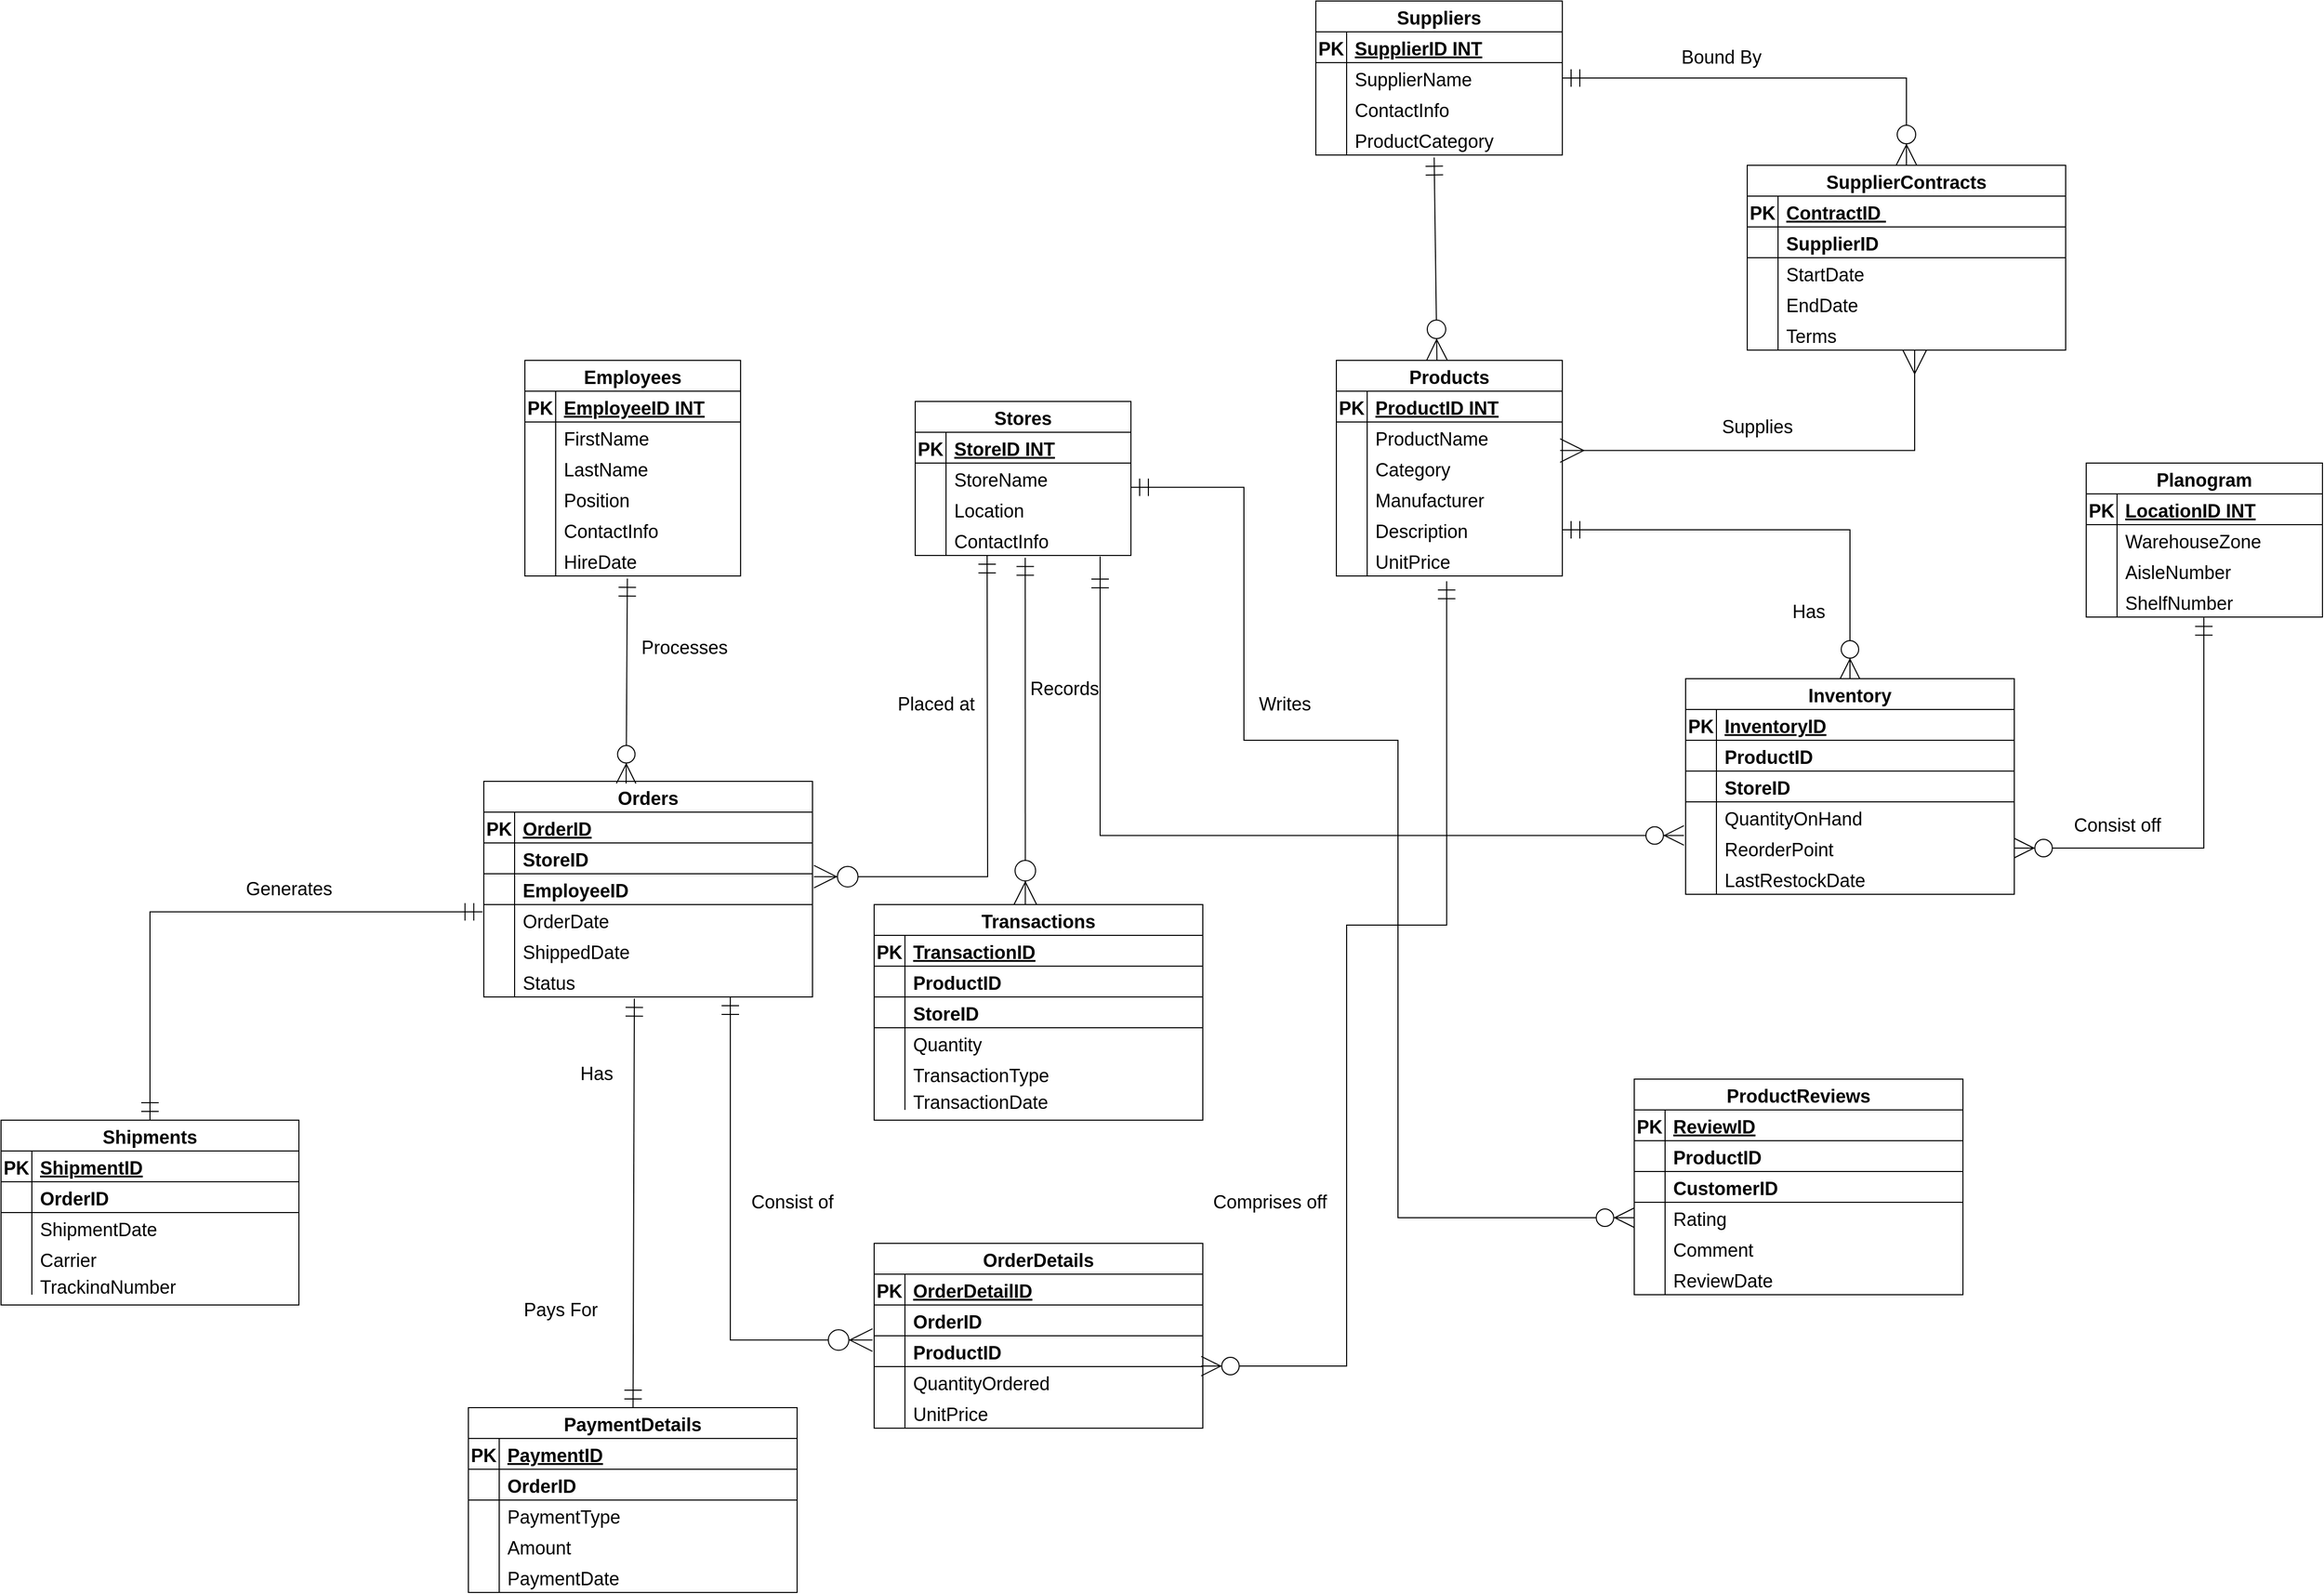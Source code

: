 <mxfile version="23.1.1" type="device">
  <diagram name="Page-1" id="XZKD0pofdoPMeQ0Z4zYq">
    <mxGraphModel dx="3600" dy="1790" grid="1" gridSize="10" guides="1" tooltips="1" connect="1" arrows="1" fold="1" page="1" pageScale="1" pageWidth="980" pageHeight="690" math="0" shadow="0">
      <root>
        <mxCell id="0" />
        <mxCell id="1" parent="0" />
        <mxCell id="k6pDDL8mxmZS39vUdsQF-441" value="Stores" style="shape=table;startSize=30;container=1;collapsible=1;childLayout=tableLayout;fixedRows=1;rowLines=0;fontStyle=1;align=center;resizeLast=1;fontSize=18;" parent="1" vertex="1">
          <mxGeometry x="-320" y="-170" width="210" height="150" as="geometry" />
        </mxCell>
        <mxCell id="k6pDDL8mxmZS39vUdsQF-442" value="" style="shape=tableRow;horizontal=0;startSize=0;swimlaneHead=0;swimlaneBody=0;fillColor=none;collapsible=0;dropTarget=0;points=[[0,0.5],[1,0.5]];portConstraint=eastwest;strokeColor=inherit;top=0;left=0;right=0;bottom=1;fontSize=18;" parent="k6pDDL8mxmZS39vUdsQF-441" vertex="1">
          <mxGeometry y="30" width="210" height="30" as="geometry" />
        </mxCell>
        <mxCell id="k6pDDL8mxmZS39vUdsQF-443" value="PK" style="shape=partialRectangle;overflow=hidden;connectable=0;fillColor=none;strokeColor=inherit;top=0;left=0;bottom=0;right=0;fontStyle=1;fontSize=18;" parent="k6pDDL8mxmZS39vUdsQF-442" vertex="1">
          <mxGeometry width="30" height="30" as="geometry">
            <mxRectangle width="30" height="30" as="alternateBounds" />
          </mxGeometry>
        </mxCell>
        <mxCell id="k6pDDL8mxmZS39vUdsQF-444" value="StoreID INT " style="shape=partialRectangle;overflow=hidden;connectable=0;fillColor=none;align=left;strokeColor=inherit;top=0;left=0;bottom=0;right=0;spacingLeft=6;fontStyle=5;fontSize=18;" parent="k6pDDL8mxmZS39vUdsQF-442" vertex="1">
          <mxGeometry x="30" width="180" height="30" as="geometry">
            <mxRectangle width="180" height="30" as="alternateBounds" />
          </mxGeometry>
        </mxCell>
        <mxCell id="k6pDDL8mxmZS39vUdsQF-445" value="" style="shape=tableRow;horizontal=0;startSize=0;swimlaneHead=0;swimlaneBody=0;fillColor=none;collapsible=0;dropTarget=0;points=[[0,0.5],[1,0.5]];portConstraint=eastwest;strokeColor=inherit;top=0;left=0;right=0;bottom=0;fontSize=18;" parent="k6pDDL8mxmZS39vUdsQF-441" vertex="1">
          <mxGeometry y="60" width="210" height="30" as="geometry" />
        </mxCell>
        <mxCell id="k6pDDL8mxmZS39vUdsQF-446" value="" style="shape=partialRectangle;overflow=hidden;connectable=0;fillColor=none;strokeColor=inherit;top=0;left=0;bottom=0;right=0;fontSize=18;" parent="k6pDDL8mxmZS39vUdsQF-445" vertex="1">
          <mxGeometry width="30" height="30" as="geometry">
            <mxRectangle width="30" height="30" as="alternateBounds" />
          </mxGeometry>
        </mxCell>
        <mxCell id="k6pDDL8mxmZS39vUdsQF-447" value="StoreName " style="shape=partialRectangle;overflow=hidden;connectable=0;fillColor=none;align=left;strokeColor=inherit;top=0;left=0;bottom=0;right=0;spacingLeft=6;fontSize=18;" parent="k6pDDL8mxmZS39vUdsQF-445" vertex="1">
          <mxGeometry x="30" width="180" height="30" as="geometry">
            <mxRectangle width="180" height="30" as="alternateBounds" />
          </mxGeometry>
        </mxCell>
        <mxCell id="k6pDDL8mxmZS39vUdsQF-448" value="" style="shape=tableRow;horizontal=0;startSize=0;swimlaneHead=0;swimlaneBody=0;fillColor=none;collapsible=0;dropTarget=0;points=[[0,0.5],[1,0.5]];portConstraint=eastwest;strokeColor=inherit;top=0;left=0;right=0;bottom=0;fontSize=18;" parent="k6pDDL8mxmZS39vUdsQF-441" vertex="1">
          <mxGeometry y="90" width="210" height="30" as="geometry" />
        </mxCell>
        <mxCell id="k6pDDL8mxmZS39vUdsQF-449" value="" style="shape=partialRectangle;overflow=hidden;connectable=0;fillColor=none;strokeColor=inherit;top=0;left=0;bottom=0;right=0;fontSize=18;" parent="k6pDDL8mxmZS39vUdsQF-448" vertex="1">
          <mxGeometry width="30" height="30" as="geometry">
            <mxRectangle width="30" height="30" as="alternateBounds" />
          </mxGeometry>
        </mxCell>
        <mxCell id="k6pDDL8mxmZS39vUdsQF-450" value="Location " style="shape=partialRectangle;overflow=hidden;connectable=0;fillColor=none;align=left;strokeColor=inherit;top=0;left=0;bottom=0;right=0;spacingLeft=6;fontSize=18;" parent="k6pDDL8mxmZS39vUdsQF-448" vertex="1">
          <mxGeometry x="30" width="180" height="30" as="geometry">
            <mxRectangle width="180" height="30" as="alternateBounds" />
          </mxGeometry>
        </mxCell>
        <mxCell id="k6pDDL8mxmZS39vUdsQF-451" value="" style="shape=tableRow;horizontal=0;startSize=0;swimlaneHead=0;swimlaneBody=0;fillColor=none;collapsible=0;dropTarget=0;points=[[0,0.5],[1,0.5]];portConstraint=eastwest;strokeColor=inherit;top=0;left=0;right=0;bottom=0;fontSize=18;" parent="k6pDDL8mxmZS39vUdsQF-441" vertex="1">
          <mxGeometry y="120" width="210" height="30" as="geometry" />
        </mxCell>
        <mxCell id="k6pDDL8mxmZS39vUdsQF-452" value="" style="shape=partialRectangle;overflow=hidden;connectable=0;fillColor=none;strokeColor=inherit;top=0;left=0;bottom=0;right=0;fontSize=18;" parent="k6pDDL8mxmZS39vUdsQF-451" vertex="1">
          <mxGeometry width="30" height="30" as="geometry">
            <mxRectangle width="30" height="30" as="alternateBounds" />
          </mxGeometry>
        </mxCell>
        <mxCell id="k6pDDL8mxmZS39vUdsQF-453" value="ContactInfo " style="shape=partialRectangle;overflow=hidden;connectable=0;fillColor=none;align=left;strokeColor=inherit;top=0;left=0;bottom=0;right=0;spacingLeft=6;fontSize=18;" parent="k6pDDL8mxmZS39vUdsQF-451" vertex="1">
          <mxGeometry x="30" width="180" height="30" as="geometry">
            <mxRectangle width="180" height="30" as="alternateBounds" />
          </mxGeometry>
        </mxCell>
        <mxCell id="k6pDDL8mxmZS39vUdsQF-454" value="Products" style="shape=table;startSize=30;container=1;collapsible=1;childLayout=tableLayout;fixedRows=1;rowLines=0;fontStyle=1;align=center;resizeLast=1;fontSize=18;" parent="1" vertex="1">
          <mxGeometry x="90" y="-210" width="220" height="210" as="geometry" />
        </mxCell>
        <mxCell id="k6pDDL8mxmZS39vUdsQF-455" value="" style="shape=tableRow;horizontal=0;startSize=0;swimlaneHead=0;swimlaneBody=0;fillColor=none;collapsible=0;dropTarget=0;points=[[0,0.5],[1,0.5]];portConstraint=eastwest;strokeColor=inherit;top=0;left=0;right=0;bottom=1;fontSize=18;" parent="k6pDDL8mxmZS39vUdsQF-454" vertex="1">
          <mxGeometry y="30" width="220" height="30" as="geometry" />
        </mxCell>
        <mxCell id="k6pDDL8mxmZS39vUdsQF-456" value="PK" style="shape=partialRectangle;overflow=hidden;connectable=0;fillColor=none;strokeColor=inherit;top=0;left=0;bottom=0;right=0;fontStyle=1;fontSize=18;" parent="k6pDDL8mxmZS39vUdsQF-455" vertex="1">
          <mxGeometry width="30" height="30" as="geometry">
            <mxRectangle width="30" height="30" as="alternateBounds" />
          </mxGeometry>
        </mxCell>
        <mxCell id="k6pDDL8mxmZS39vUdsQF-457" value="ProductID INT " style="shape=partialRectangle;overflow=hidden;connectable=0;fillColor=none;align=left;strokeColor=inherit;top=0;left=0;bottom=0;right=0;spacingLeft=6;fontStyle=5;fontSize=18;" parent="k6pDDL8mxmZS39vUdsQF-455" vertex="1">
          <mxGeometry x="30" width="190" height="30" as="geometry">
            <mxRectangle width="190" height="30" as="alternateBounds" />
          </mxGeometry>
        </mxCell>
        <mxCell id="k6pDDL8mxmZS39vUdsQF-458" value="" style="shape=tableRow;horizontal=0;startSize=0;swimlaneHead=0;swimlaneBody=0;fillColor=none;collapsible=0;dropTarget=0;points=[[0,0.5],[1,0.5]];portConstraint=eastwest;strokeColor=inherit;top=0;left=0;right=0;bottom=0;fontSize=18;" parent="k6pDDL8mxmZS39vUdsQF-454" vertex="1">
          <mxGeometry y="60" width="220" height="30" as="geometry" />
        </mxCell>
        <mxCell id="k6pDDL8mxmZS39vUdsQF-459" value="" style="shape=partialRectangle;overflow=hidden;connectable=0;fillColor=none;strokeColor=inherit;top=0;left=0;bottom=0;right=0;fontSize=18;" parent="k6pDDL8mxmZS39vUdsQF-458" vertex="1">
          <mxGeometry width="30" height="30" as="geometry">
            <mxRectangle width="30" height="30" as="alternateBounds" />
          </mxGeometry>
        </mxCell>
        <mxCell id="k6pDDL8mxmZS39vUdsQF-460" value="ProductName " style="shape=partialRectangle;overflow=hidden;connectable=0;fillColor=none;align=left;strokeColor=inherit;top=0;left=0;bottom=0;right=0;spacingLeft=6;fontSize=18;" parent="k6pDDL8mxmZS39vUdsQF-458" vertex="1">
          <mxGeometry x="30" width="190" height="30" as="geometry">
            <mxRectangle width="190" height="30" as="alternateBounds" />
          </mxGeometry>
        </mxCell>
        <mxCell id="k6pDDL8mxmZS39vUdsQF-461" value="" style="shape=tableRow;horizontal=0;startSize=0;swimlaneHead=0;swimlaneBody=0;fillColor=none;collapsible=0;dropTarget=0;points=[[0,0.5],[1,0.5]];portConstraint=eastwest;strokeColor=inherit;top=0;left=0;right=0;bottom=0;fontSize=18;" parent="k6pDDL8mxmZS39vUdsQF-454" vertex="1">
          <mxGeometry y="90" width="220" height="30" as="geometry" />
        </mxCell>
        <mxCell id="k6pDDL8mxmZS39vUdsQF-462" value="" style="shape=partialRectangle;overflow=hidden;connectable=0;fillColor=none;strokeColor=inherit;top=0;left=0;bottom=0;right=0;fontSize=18;" parent="k6pDDL8mxmZS39vUdsQF-461" vertex="1">
          <mxGeometry width="30" height="30" as="geometry">
            <mxRectangle width="30" height="30" as="alternateBounds" />
          </mxGeometry>
        </mxCell>
        <mxCell id="k6pDDL8mxmZS39vUdsQF-463" value="Category " style="shape=partialRectangle;overflow=hidden;connectable=0;fillColor=none;align=left;strokeColor=inherit;top=0;left=0;bottom=0;right=0;spacingLeft=6;fontSize=18;" parent="k6pDDL8mxmZS39vUdsQF-461" vertex="1">
          <mxGeometry x="30" width="190" height="30" as="geometry">
            <mxRectangle width="190" height="30" as="alternateBounds" />
          </mxGeometry>
        </mxCell>
        <mxCell id="k6pDDL8mxmZS39vUdsQF-464" value="" style="shape=tableRow;horizontal=0;startSize=0;swimlaneHead=0;swimlaneBody=0;fillColor=none;collapsible=0;dropTarget=0;points=[[0,0.5],[1,0.5]];portConstraint=eastwest;strokeColor=inherit;top=0;left=0;right=0;bottom=0;fontSize=18;" parent="k6pDDL8mxmZS39vUdsQF-454" vertex="1">
          <mxGeometry y="120" width="220" height="30" as="geometry" />
        </mxCell>
        <mxCell id="k6pDDL8mxmZS39vUdsQF-465" value="" style="shape=partialRectangle;overflow=hidden;connectable=0;fillColor=none;strokeColor=inherit;top=0;left=0;bottom=0;right=0;fontSize=18;" parent="k6pDDL8mxmZS39vUdsQF-464" vertex="1">
          <mxGeometry width="30" height="30" as="geometry">
            <mxRectangle width="30" height="30" as="alternateBounds" />
          </mxGeometry>
        </mxCell>
        <mxCell id="k6pDDL8mxmZS39vUdsQF-466" value="Manufacturer " style="shape=partialRectangle;overflow=hidden;connectable=0;fillColor=none;align=left;strokeColor=inherit;top=0;left=0;bottom=0;right=0;spacingLeft=6;fontSize=18;" parent="k6pDDL8mxmZS39vUdsQF-464" vertex="1">
          <mxGeometry x="30" width="190" height="30" as="geometry">
            <mxRectangle width="190" height="30" as="alternateBounds" />
          </mxGeometry>
        </mxCell>
        <mxCell id="k6pDDL8mxmZS39vUdsQF-467" value="" style="shape=tableRow;horizontal=0;startSize=0;swimlaneHead=0;swimlaneBody=0;fillColor=none;collapsible=0;dropTarget=0;points=[[0,0.5],[1,0.5]];portConstraint=eastwest;strokeColor=inherit;top=0;left=0;right=0;bottom=0;fontSize=18;" parent="k6pDDL8mxmZS39vUdsQF-454" vertex="1">
          <mxGeometry y="150" width="220" height="30" as="geometry" />
        </mxCell>
        <mxCell id="k6pDDL8mxmZS39vUdsQF-468" value="" style="shape=partialRectangle;overflow=hidden;connectable=0;fillColor=none;strokeColor=inherit;top=0;left=0;bottom=0;right=0;fontSize=18;" parent="k6pDDL8mxmZS39vUdsQF-467" vertex="1">
          <mxGeometry width="30" height="30" as="geometry">
            <mxRectangle width="30" height="30" as="alternateBounds" />
          </mxGeometry>
        </mxCell>
        <mxCell id="k6pDDL8mxmZS39vUdsQF-469" value="Description " style="shape=partialRectangle;overflow=hidden;connectable=0;fillColor=none;align=left;strokeColor=inherit;top=0;left=0;bottom=0;right=0;spacingLeft=6;fontSize=18;" parent="k6pDDL8mxmZS39vUdsQF-467" vertex="1">
          <mxGeometry x="30" width="190" height="30" as="geometry">
            <mxRectangle width="190" height="30" as="alternateBounds" />
          </mxGeometry>
        </mxCell>
        <mxCell id="k6pDDL8mxmZS39vUdsQF-470" value="" style="shape=tableRow;horizontal=0;startSize=0;swimlaneHead=0;swimlaneBody=0;fillColor=none;collapsible=0;dropTarget=0;points=[[0,0.5],[1,0.5]];portConstraint=eastwest;strokeColor=inherit;top=0;left=0;right=0;bottom=0;fontSize=18;" parent="k6pDDL8mxmZS39vUdsQF-454" vertex="1">
          <mxGeometry y="180" width="220" height="30" as="geometry" />
        </mxCell>
        <mxCell id="k6pDDL8mxmZS39vUdsQF-471" value="" style="shape=partialRectangle;overflow=hidden;connectable=0;fillColor=none;strokeColor=inherit;top=0;left=0;bottom=0;right=0;fontSize=18;" parent="k6pDDL8mxmZS39vUdsQF-470" vertex="1">
          <mxGeometry width="30" height="30" as="geometry">
            <mxRectangle width="30" height="30" as="alternateBounds" />
          </mxGeometry>
        </mxCell>
        <mxCell id="k6pDDL8mxmZS39vUdsQF-472" value="UnitPrice " style="shape=partialRectangle;overflow=hidden;connectable=0;fillColor=none;align=left;strokeColor=inherit;top=0;left=0;bottom=0;right=0;spacingLeft=6;fontSize=18;" parent="k6pDDL8mxmZS39vUdsQF-470" vertex="1">
          <mxGeometry x="30" width="190" height="30" as="geometry">
            <mxRectangle width="190" height="30" as="alternateBounds" />
          </mxGeometry>
        </mxCell>
        <mxCell id="k6pDDL8mxmZS39vUdsQF-473" value="Inventory" style="shape=table;startSize=30;container=1;collapsible=1;childLayout=tableLayout;fixedRows=1;rowLines=0;fontStyle=1;align=center;resizeLast=1;fontSize=18;" parent="1" vertex="1">
          <mxGeometry x="430" y="100" width="320" height="210" as="geometry" />
        </mxCell>
        <mxCell id="k6pDDL8mxmZS39vUdsQF-474" value="" style="shape=tableRow;horizontal=0;startSize=0;swimlaneHead=0;swimlaneBody=0;fillColor=none;collapsible=0;dropTarget=0;points=[[0,0.5],[1,0.5]];portConstraint=eastwest;strokeColor=inherit;top=0;left=0;right=0;bottom=1;fontSize=18;" parent="k6pDDL8mxmZS39vUdsQF-473" vertex="1">
          <mxGeometry y="30" width="320" height="30" as="geometry" />
        </mxCell>
        <mxCell id="k6pDDL8mxmZS39vUdsQF-475" value="PK" style="shape=partialRectangle;overflow=hidden;connectable=0;fillColor=none;strokeColor=inherit;top=0;left=0;bottom=0;right=0;fontStyle=1;fontSize=18;" parent="k6pDDL8mxmZS39vUdsQF-474" vertex="1">
          <mxGeometry width="30" height="30" as="geometry">
            <mxRectangle width="30" height="30" as="alternateBounds" />
          </mxGeometry>
        </mxCell>
        <mxCell id="k6pDDL8mxmZS39vUdsQF-476" value="InventoryID" style="shape=partialRectangle;overflow=hidden;connectable=0;fillColor=none;align=left;strokeColor=inherit;top=0;left=0;bottom=0;right=0;spacingLeft=6;fontStyle=5;fontSize=18;" parent="k6pDDL8mxmZS39vUdsQF-474" vertex="1">
          <mxGeometry x="30" width="290" height="30" as="geometry">
            <mxRectangle width="290" height="30" as="alternateBounds" />
          </mxGeometry>
        </mxCell>
        <mxCell id="k6pDDL8mxmZS39vUdsQF-477" value="" style="shape=tableRow;horizontal=0;startSize=0;swimlaneHead=0;swimlaneBody=0;fillColor=none;collapsible=0;dropTarget=0;points=[[0,0.5],[1,0.5]];portConstraint=eastwest;strokeColor=inherit;top=0;left=0;right=0;bottom=1;fontSize=18;" parent="k6pDDL8mxmZS39vUdsQF-473" vertex="1">
          <mxGeometry y="60" width="320" height="30" as="geometry" />
        </mxCell>
        <mxCell id="k6pDDL8mxmZS39vUdsQF-478" value="" style="shape=partialRectangle;overflow=hidden;connectable=0;fillColor=none;strokeColor=inherit;top=0;left=0;bottom=0;right=0;fontStyle=1;fontSize=18;" parent="k6pDDL8mxmZS39vUdsQF-477" vertex="1">
          <mxGeometry width="30" height="30" as="geometry">
            <mxRectangle width="30" height="30" as="alternateBounds" />
          </mxGeometry>
        </mxCell>
        <mxCell id="k6pDDL8mxmZS39vUdsQF-479" value="ProductID" style="shape=partialRectangle;overflow=hidden;connectable=0;fillColor=none;align=left;strokeColor=inherit;top=0;left=0;bottom=0;right=0;spacingLeft=6;fontStyle=1;fontSize=18;" parent="k6pDDL8mxmZS39vUdsQF-477" vertex="1">
          <mxGeometry x="30" width="290" height="30" as="geometry">
            <mxRectangle width="290" height="30" as="alternateBounds" />
          </mxGeometry>
        </mxCell>
        <mxCell id="k6pDDL8mxmZS39vUdsQF-480" value="" style="shape=tableRow;horizontal=0;startSize=0;swimlaneHead=0;swimlaneBody=0;fillColor=none;collapsible=0;dropTarget=0;points=[[0,0.5],[1,0.5]];portConstraint=eastwest;strokeColor=inherit;top=0;left=0;right=0;bottom=1;fontSize=18;" parent="k6pDDL8mxmZS39vUdsQF-473" vertex="1">
          <mxGeometry y="90" width="320" height="30" as="geometry" />
        </mxCell>
        <mxCell id="k6pDDL8mxmZS39vUdsQF-481" value="" style="shape=partialRectangle;overflow=hidden;connectable=0;fillColor=none;strokeColor=inherit;top=0;left=0;bottom=0;right=0;fontStyle=1;fontSize=18;" parent="k6pDDL8mxmZS39vUdsQF-480" vertex="1">
          <mxGeometry width="30" height="30" as="geometry">
            <mxRectangle width="30" height="30" as="alternateBounds" />
          </mxGeometry>
        </mxCell>
        <mxCell id="k6pDDL8mxmZS39vUdsQF-482" value="StoreID" style="shape=partialRectangle;overflow=hidden;connectable=0;fillColor=none;align=left;strokeColor=inherit;top=0;left=0;bottom=0;right=0;spacingLeft=6;fontStyle=1;fontSize=18;" parent="k6pDDL8mxmZS39vUdsQF-480" vertex="1">
          <mxGeometry x="30" width="290" height="30" as="geometry">
            <mxRectangle width="290" height="30" as="alternateBounds" />
          </mxGeometry>
        </mxCell>
        <mxCell id="k6pDDL8mxmZS39vUdsQF-483" value="" style="shape=tableRow;horizontal=0;startSize=0;swimlaneHead=0;swimlaneBody=0;fillColor=none;collapsible=0;dropTarget=0;points=[[0,0.5],[1,0.5]];portConstraint=eastwest;strokeColor=inherit;top=0;left=0;right=0;bottom=0;fontSize=18;" parent="k6pDDL8mxmZS39vUdsQF-473" vertex="1">
          <mxGeometry y="120" width="320" height="30" as="geometry" />
        </mxCell>
        <mxCell id="k6pDDL8mxmZS39vUdsQF-484" value="" style="shape=partialRectangle;overflow=hidden;connectable=0;fillColor=none;strokeColor=inherit;top=0;left=0;bottom=0;right=0;fontSize=18;" parent="k6pDDL8mxmZS39vUdsQF-483" vertex="1">
          <mxGeometry width="30" height="30" as="geometry">
            <mxRectangle width="30" height="30" as="alternateBounds" />
          </mxGeometry>
        </mxCell>
        <mxCell id="k6pDDL8mxmZS39vUdsQF-485" value="QuantityOnHand " style="shape=partialRectangle;overflow=hidden;connectable=0;fillColor=none;align=left;strokeColor=inherit;top=0;left=0;bottom=0;right=0;spacingLeft=6;fontSize=18;" parent="k6pDDL8mxmZS39vUdsQF-483" vertex="1">
          <mxGeometry x="30" width="290" height="30" as="geometry">
            <mxRectangle width="290" height="30" as="alternateBounds" />
          </mxGeometry>
        </mxCell>
        <mxCell id="k6pDDL8mxmZS39vUdsQF-486" value="" style="shape=tableRow;horizontal=0;startSize=0;swimlaneHead=0;swimlaneBody=0;fillColor=none;collapsible=0;dropTarget=0;points=[[0,0.5],[1,0.5]];portConstraint=eastwest;strokeColor=inherit;top=0;left=0;right=0;bottom=0;fontSize=18;" parent="k6pDDL8mxmZS39vUdsQF-473" vertex="1">
          <mxGeometry y="150" width="320" height="30" as="geometry" />
        </mxCell>
        <mxCell id="k6pDDL8mxmZS39vUdsQF-487" value="" style="shape=partialRectangle;overflow=hidden;connectable=0;fillColor=none;strokeColor=inherit;top=0;left=0;bottom=0;right=0;fontSize=18;" parent="k6pDDL8mxmZS39vUdsQF-486" vertex="1">
          <mxGeometry width="30" height="30" as="geometry">
            <mxRectangle width="30" height="30" as="alternateBounds" />
          </mxGeometry>
        </mxCell>
        <mxCell id="k6pDDL8mxmZS39vUdsQF-488" value="ReorderPoint " style="shape=partialRectangle;overflow=hidden;connectable=0;fillColor=none;align=left;strokeColor=inherit;top=0;left=0;bottom=0;right=0;spacingLeft=6;fontSize=18;" parent="k6pDDL8mxmZS39vUdsQF-486" vertex="1">
          <mxGeometry x="30" width="290" height="30" as="geometry">
            <mxRectangle width="290" height="30" as="alternateBounds" />
          </mxGeometry>
        </mxCell>
        <mxCell id="k6pDDL8mxmZS39vUdsQF-489" value="" style="shape=tableRow;horizontal=0;startSize=0;swimlaneHead=0;swimlaneBody=0;fillColor=none;collapsible=0;dropTarget=0;points=[[0,0.5],[1,0.5]];portConstraint=eastwest;strokeColor=inherit;top=0;left=0;right=0;bottom=0;fontSize=18;" parent="k6pDDL8mxmZS39vUdsQF-473" vertex="1">
          <mxGeometry y="180" width="320" height="30" as="geometry" />
        </mxCell>
        <mxCell id="k6pDDL8mxmZS39vUdsQF-490" value="" style="shape=partialRectangle;overflow=hidden;connectable=0;fillColor=none;strokeColor=inherit;top=0;left=0;bottom=0;right=0;fontSize=18;" parent="k6pDDL8mxmZS39vUdsQF-489" vertex="1">
          <mxGeometry width="30" height="30" as="geometry">
            <mxRectangle width="30" height="30" as="alternateBounds" />
          </mxGeometry>
        </mxCell>
        <mxCell id="k6pDDL8mxmZS39vUdsQF-491" value="LastRestockDate " style="shape=partialRectangle;overflow=hidden;connectable=0;fillColor=none;align=left;strokeColor=inherit;top=0;left=0;bottom=0;right=0;spacingLeft=6;fontSize=18;" parent="k6pDDL8mxmZS39vUdsQF-489" vertex="1">
          <mxGeometry x="30" width="290" height="30" as="geometry">
            <mxRectangle width="290" height="30" as="alternateBounds" />
          </mxGeometry>
        </mxCell>
        <mxCell id="k6pDDL8mxmZS39vUdsQF-498" value="Planogram" style="shape=table;startSize=30;container=1;collapsible=1;childLayout=tableLayout;fixedRows=1;rowLines=0;fontStyle=1;align=center;resizeLast=1;fontSize=18;" parent="1" vertex="1">
          <mxGeometry x="820" y="-110" width="230" height="150" as="geometry" />
        </mxCell>
        <mxCell id="k6pDDL8mxmZS39vUdsQF-499" value="" style="shape=tableRow;horizontal=0;startSize=0;swimlaneHead=0;swimlaneBody=0;fillColor=none;collapsible=0;dropTarget=0;points=[[0,0.5],[1,0.5]];portConstraint=eastwest;strokeColor=inherit;top=0;left=0;right=0;bottom=1;fontSize=18;" parent="k6pDDL8mxmZS39vUdsQF-498" vertex="1">
          <mxGeometry y="30" width="230" height="30" as="geometry" />
        </mxCell>
        <mxCell id="k6pDDL8mxmZS39vUdsQF-500" value="PK" style="shape=partialRectangle;overflow=hidden;connectable=0;fillColor=none;strokeColor=inherit;top=0;left=0;bottom=0;right=0;fontStyle=1;fontSize=18;" parent="k6pDDL8mxmZS39vUdsQF-499" vertex="1">
          <mxGeometry width="30" height="30" as="geometry">
            <mxRectangle width="30" height="30" as="alternateBounds" />
          </mxGeometry>
        </mxCell>
        <mxCell id="k6pDDL8mxmZS39vUdsQF-501" value="LocationID INT " style="shape=partialRectangle;overflow=hidden;connectable=0;fillColor=none;align=left;strokeColor=inherit;top=0;left=0;bottom=0;right=0;spacingLeft=6;fontStyle=5;fontSize=18;" parent="k6pDDL8mxmZS39vUdsQF-499" vertex="1">
          <mxGeometry x="30" width="200" height="30" as="geometry">
            <mxRectangle width="200" height="30" as="alternateBounds" />
          </mxGeometry>
        </mxCell>
        <mxCell id="k6pDDL8mxmZS39vUdsQF-502" value="" style="shape=tableRow;horizontal=0;startSize=0;swimlaneHead=0;swimlaneBody=0;fillColor=none;collapsible=0;dropTarget=0;points=[[0,0.5],[1,0.5]];portConstraint=eastwest;strokeColor=inherit;top=0;left=0;right=0;bottom=0;fontSize=18;" parent="k6pDDL8mxmZS39vUdsQF-498" vertex="1">
          <mxGeometry y="60" width="230" height="30" as="geometry" />
        </mxCell>
        <mxCell id="k6pDDL8mxmZS39vUdsQF-503" value="" style="shape=partialRectangle;overflow=hidden;connectable=0;fillColor=none;strokeColor=inherit;top=0;left=0;bottom=0;right=0;fontSize=18;" parent="k6pDDL8mxmZS39vUdsQF-502" vertex="1">
          <mxGeometry width="30" height="30" as="geometry">
            <mxRectangle width="30" height="30" as="alternateBounds" />
          </mxGeometry>
        </mxCell>
        <mxCell id="k6pDDL8mxmZS39vUdsQF-504" value="WarehouseZone " style="shape=partialRectangle;overflow=hidden;connectable=0;fillColor=none;align=left;strokeColor=inherit;top=0;left=0;bottom=0;right=0;spacingLeft=6;fontSize=18;" parent="k6pDDL8mxmZS39vUdsQF-502" vertex="1">
          <mxGeometry x="30" width="200" height="30" as="geometry">
            <mxRectangle width="200" height="30" as="alternateBounds" />
          </mxGeometry>
        </mxCell>
        <mxCell id="k6pDDL8mxmZS39vUdsQF-505" value="" style="shape=tableRow;horizontal=0;startSize=0;swimlaneHead=0;swimlaneBody=0;fillColor=none;collapsible=0;dropTarget=0;points=[[0,0.5],[1,0.5]];portConstraint=eastwest;strokeColor=inherit;top=0;left=0;right=0;bottom=0;fontSize=18;" parent="k6pDDL8mxmZS39vUdsQF-498" vertex="1">
          <mxGeometry y="90" width="230" height="30" as="geometry" />
        </mxCell>
        <mxCell id="k6pDDL8mxmZS39vUdsQF-506" value="" style="shape=partialRectangle;overflow=hidden;connectable=0;fillColor=none;strokeColor=inherit;top=0;left=0;bottom=0;right=0;fontSize=18;" parent="k6pDDL8mxmZS39vUdsQF-505" vertex="1">
          <mxGeometry width="30" height="30" as="geometry">
            <mxRectangle width="30" height="30" as="alternateBounds" />
          </mxGeometry>
        </mxCell>
        <mxCell id="k6pDDL8mxmZS39vUdsQF-507" value="AisleNumber " style="shape=partialRectangle;overflow=hidden;connectable=0;fillColor=none;align=left;strokeColor=inherit;top=0;left=0;bottom=0;right=0;spacingLeft=6;fontSize=18;" parent="k6pDDL8mxmZS39vUdsQF-505" vertex="1">
          <mxGeometry x="30" width="200" height="30" as="geometry">
            <mxRectangle width="200" height="30" as="alternateBounds" />
          </mxGeometry>
        </mxCell>
        <mxCell id="k6pDDL8mxmZS39vUdsQF-508" value="" style="shape=tableRow;horizontal=0;startSize=0;swimlaneHead=0;swimlaneBody=0;fillColor=none;collapsible=0;dropTarget=0;points=[[0,0.5],[1,0.5]];portConstraint=eastwest;strokeColor=inherit;top=0;left=0;right=0;bottom=0;fontSize=18;" parent="k6pDDL8mxmZS39vUdsQF-498" vertex="1">
          <mxGeometry y="120" width="230" height="30" as="geometry" />
        </mxCell>
        <mxCell id="k6pDDL8mxmZS39vUdsQF-509" value="" style="shape=partialRectangle;overflow=hidden;connectable=0;fillColor=none;strokeColor=inherit;top=0;left=0;bottom=0;right=0;fontSize=18;" parent="k6pDDL8mxmZS39vUdsQF-508" vertex="1">
          <mxGeometry width="30" height="30" as="geometry">
            <mxRectangle width="30" height="30" as="alternateBounds" />
          </mxGeometry>
        </mxCell>
        <mxCell id="k6pDDL8mxmZS39vUdsQF-510" value="ShelfNumber " style="shape=partialRectangle;overflow=hidden;connectable=0;fillColor=none;align=left;strokeColor=inherit;top=0;left=0;bottom=0;right=0;spacingLeft=6;fontSize=18;" parent="k6pDDL8mxmZS39vUdsQF-508" vertex="1">
          <mxGeometry x="30" width="200" height="30" as="geometry">
            <mxRectangle width="200" height="30" as="alternateBounds" />
          </mxGeometry>
        </mxCell>
        <mxCell id="k6pDDL8mxmZS39vUdsQF-511" value="Orders" style="shape=table;startSize=30;container=1;collapsible=1;childLayout=tableLayout;fixedRows=1;rowLines=0;fontStyle=1;align=center;resizeLast=1;fontSize=18;" parent="1" vertex="1">
          <mxGeometry x="-740" y="200" width="320" height="210" as="geometry" />
        </mxCell>
        <mxCell id="k6pDDL8mxmZS39vUdsQF-512" value="" style="shape=tableRow;horizontal=0;startSize=0;swimlaneHead=0;swimlaneBody=0;fillColor=none;collapsible=0;dropTarget=0;points=[[0,0.5],[1,0.5]];portConstraint=eastwest;strokeColor=inherit;top=0;left=0;right=0;bottom=1;fontSize=18;" parent="k6pDDL8mxmZS39vUdsQF-511" vertex="1">
          <mxGeometry y="30" width="320" height="30" as="geometry" />
        </mxCell>
        <mxCell id="k6pDDL8mxmZS39vUdsQF-513" value="PK" style="shape=partialRectangle;overflow=hidden;connectable=0;fillColor=none;strokeColor=inherit;top=0;left=0;bottom=0;right=0;fontStyle=1;fontSize=18;" parent="k6pDDL8mxmZS39vUdsQF-512" vertex="1">
          <mxGeometry width="30" height="30" as="geometry">
            <mxRectangle width="30" height="30" as="alternateBounds" />
          </mxGeometry>
        </mxCell>
        <mxCell id="k6pDDL8mxmZS39vUdsQF-514" value="OrderID" style="shape=partialRectangle;overflow=hidden;connectable=0;fillColor=none;align=left;strokeColor=inherit;top=0;left=0;bottom=0;right=0;spacingLeft=6;fontStyle=5;fontSize=18;" parent="k6pDDL8mxmZS39vUdsQF-512" vertex="1">
          <mxGeometry x="30" width="290" height="30" as="geometry">
            <mxRectangle width="290" height="30" as="alternateBounds" />
          </mxGeometry>
        </mxCell>
        <mxCell id="k6pDDL8mxmZS39vUdsQF-515" value="" style="shape=tableRow;horizontal=0;startSize=0;swimlaneHead=0;swimlaneBody=0;fillColor=none;collapsible=0;dropTarget=0;points=[[0,0.5],[1,0.5]];portConstraint=eastwest;strokeColor=inherit;top=0;left=0;right=0;bottom=1;fontSize=18;" parent="k6pDDL8mxmZS39vUdsQF-511" vertex="1">
          <mxGeometry y="60" width="320" height="30" as="geometry" />
        </mxCell>
        <mxCell id="k6pDDL8mxmZS39vUdsQF-516" value="" style="shape=partialRectangle;overflow=hidden;connectable=0;fillColor=none;strokeColor=inherit;top=0;left=0;bottom=0;right=0;fontStyle=1;fontSize=18;" parent="k6pDDL8mxmZS39vUdsQF-515" vertex="1">
          <mxGeometry width="30" height="30" as="geometry">
            <mxRectangle width="30" height="30" as="alternateBounds" />
          </mxGeometry>
        </mxCell>
        <mxCell id="k6pDDL8mxmZS39vUdsQF-517" value="StoreID" style="shape=partialRectangle;overflow=hidden;connectable=0;fillColor=none;align=left;strokeColor=inherit;top=0;left=0;bottom=0;right=0;spacingLeft=6;fontStyle=1;fontSize=18;" parent="k6pDDL8mxmZS39vUdsQF-515" vertex="1">
          <mxGeometry x="30" width="290" height="30" as="geometry">
            <mxRectangle width="290" height="30" as="alternateBounds" />
          </mxGeometry>
        </mxCell>
        <mxCell id="k6pDDL8mxmZS39vUdsQF-518" value="" style="shape=tableRow;horizontal=0;startSize=0;swimlaneHead=0;swimlaneBody=0;fillColor=none;collapsible=0;dropTarget=0;points=[[0,0.5],[1,0.5]];portConstraint=eastwest;strokeColor=inherit;top=0;left=0;right=0;bottom=1;fontSize=18;" parent="k6pDDL8mxmZS39vUdsQF-511" vertex="1">
          <mxGeometry y="90" width="320" height="30" as="geometry" />
        </mxCell>
        <mxCell id="k6pDDL8mxmZS39vUdsQF-519" value="" style="shape=partialRectangle;overflow=hidden;connectable=0;fillColor=none;strokeColor=inherit;top=0;left=0;bottom=0;right=0;fontStyle=1;fontSize=18;" parent="k6pDDL8mxmZS39vUdsQF-518" vertex="1">
          <mxGeometry width="30" height="30" as="geometry">
            <mxRectangle width="30" height="30" as="alternateBounds" />
          </mxGeometry>
        </mxCell>
        <mxCell id="k6pDDL8mxmZS39vUdsQF-520" value="EmployeeID" style="shape=partialRectangle;overflow=hidden;connectable=0;fillColor=none;align=left;strokeColor=inherit;top=0;left=0;bottom=0;right=0;spacingLeft=6;fontStyle=1;fontSize=18;" parent="k6pDDL8mxmZS39vUdsQF-518" vertex="1">
          <mxGeometry x="30" width="290" height="30" as="geometry">
            <mxRectangle width="290" height="30" as="alternateBounds" />
          </mxGeometry>
        </mxCell>
        <mxCell id="k6pDDL8mxmZS39vUdsQF-521" value="" style="shape=tableRow;horizontal=0;startSize=0;swimlaneHead=0;swimlaneBody=0;fillColor=none;collapsible=0;dropTarget=0;points=[[0,0.5],[1,0.5]];portConstraint=eastwest;strokeColor=inherit;top=0;left=0;right=0;bottom=0;fontSize=18;" parent="k6pDDL8mxmZS39vUdsQF-511" vertex="1">
          <mxGeometry y="120" width="320" height="30" as="geometry" />
        </mxCell>
        <mxCell id="k6pDDL8mxmZS39vUdsQF-522" value="" style="shape=partialRectangle;overflow=hidden;connectable=0;fillColor=none;strokeColor=inherit;top=0;left=0;bottom=0;right=0;fontSize=18;" parent="k6pDDL8mxmZS39vUdsQF-521" vertex="1">
          <mxGeometry width="30" height="30" as="geometry">
            <mxRectangle width="30" height="30" as="alternateBounds" />
          </mxGeometry>
        </mxCell>
        <mxCell id="k6pDDL8mxmZS39vUdsQF-523" value="OrderDate" style="shape=partialRectangle;overflow=hidden;connectable=0;fillColor=none;align=left;strokeColor=inherit;top=0;left=0;bottom=0;right=0;spacingLeft=6;fontSize=18;" parent="k6pDDL8mxmZS39vUdsQF-521" vertex="1">
          <mxGeometry x="30" width="290" height="30" as="geometry">
            <mxRectangle width="290" height="30" as="alternateBounds" />
          </mxGeometry>
        </mxCell>
        <mxCell id="k6pDDL8mxmZS39vUdsQF-524" value="" style="shape=tableRow;horizontal=0;startSize=0;swimlaneHead=0;swimlaneBody=0;fillColor=none;collapsible=0;dropTarget=0;points=[[0,0.5],[1,0.5]];portConstraint=eastwest;strokeColor=inherit;top=0;left=0;right=0;bottom=0;fontSize=18;" parent="k6pDDL8mxmZS39vUdsQF-511" vertex="1">
          <mxGeometry y="150" width="320" height="30" as="geometry" />
        </mxCell>
        <mxCell id="k6pDDL8mxmZS39vUdsQF-525" value="" style="shape=partialRectangle;overflow=hidden;connectable=0;fillColor=none;strokeColor=inherit;top=0;left=0;bottom=0;right=0;fontSize=18;" parent="k6pDDL8mxmZS39vUdsQF-524" vertex="1">
          <mxGeometry width="30" height="30" as="geometry">
            <mxRectangle width="30" height="30" as="alternateBounds" />
          </mxGeometry>
        </mxCell>
        <mxCell id="k6pDDL8mxmZS39vUdsQF-526" value="ShippedDate " style="shape=partialRectangle;overflow=hidden;connectable=0;fillColor=none;align=left;strokeColor=inherit;top=0;left=0;bottom=0;right=0;spacingLeft=6;fontSize=18;" parent="k6pDDL8mxmZS39vUdsQF-524" vertex="1">
          <mxGeometry x="30" width="290" height="30" as="geometry">
            <mxRectangle width="290" height="30" as="alternateBounds" />
          </mxGeometry>
        </mxCell>
        <mxCell id="k6pDDL8mxmZS39vUdsQF-527" value="" style="shape=tableRow;horizontal=0;startSize=0;swimlaneHead=0;swimlaneBody=0;fillColor=none;collapsible=0;dropTarget=0;points=[[0,0.5],[1,0.5]];portConstraint=eastwest;strokeColor=inherit;top=0;left=0;right=0;bottom=0;fontSize=18;" parent="k6pDDL8mxmZS39vUdsQF-511" vertex="1">
          <mxGeometry y="180" width="320" height="30" as="geometry" />
        </mxCell>
        <mxCell id="k6pDDL8mxmZS39vUdsQF-528" value="" style="shape=partialRectangle;overflow=hidden;connectable=0;fillColor=none;strokeColor=inherit;top=0;left=0;bottom=0;right=0;fontSize=18;" parent="k6pDDL8mxmZS39vUdsQF-527" vertex="1">
          <mxGeometry width="30" height="30" as="geometry">
            <mxRectangle width="30" height="30" as="alternateBounds" />
          </mxGeometry>
        </mxCell>
        <mxCell id="k6pDDL8mxmZS39vUdsQF-529" value="Status " style="shape=partialRectangle;overflow=hidden;connectable=0;fillColor=none;align=left;strokeColor=inherit;top=0;left=0;bottom=0;right=0;spacingLeft=6;fontSize=18;" parent="k6pDDL8mxmZS39vUdsQF-527" vertex="1">
          <mxGeometry x="30" width="290" height="30" as="geometry">
            <mxRectangle width="290" height="30" as="alternateBounds" />
          </mxGeometry>
        </mxCell>
        <mxCell id="k6pDDL8mxmZS39vUdsQF-536" value="OrderDetails" style="shape=table;startSize=30;container=1;collapsible=1;childLayout=tableLayout;fixedRows=1;rowLines=0;fontStyle=1;align=center;resizeLast=1;fontSize=18;" parent="1" vertex="1">
          <mxGeometry x="-360" y="650" width="320" height="180" as="geometry" />
        </mxCell>
        <mxCell id="k6pDDL8mxmZS39vUdsQF-537" value="" style="shape=tableRow;horizontal=0;startSize=0;swimlaneHead=0;swimlaneBody=0;fillColor=none;collapsible=0;dropTarget=0;points=[[0,0.5],[1,0.5]];portConstraint=eastwest;strokeColor=inherit;top=0;left=0;right=0;bottom=1;fontSize=18;" parent="k6pDDL8mxmZS39vUdsQF-536" vertex="1">
          <mxGeometry y="30" width="320" height="30" as="geometry" />
        </mxCell>
        <mxCell id="k6pDDL8mxmZS39vUdsQF-538" value="PK" style="shape=partialRectangle;overflow=hidden;connectable=0;fillColor=none;strokeColor=inherit;top=0;left=0;bottom=0;right=0;fontStyle=1;fontSize=18;" parent="k6pDDL8mxmZS39vUdsQF-537" vertex="1">
          <mxGeometry width="30" height="30" as="geometry">
            <mxRectangle width="30" height="30" as="alternateBounds" />
          </mxGeometry>
        </mxCell>
        <mxCell id="k6pDDL8mxmZS39vUdsQF-539" value="OrderDetailID" style="shape=partialRectangle;overflow=hidden;connectable=0;fillColor=none;align=left;strokeColor=inherit;top=0;left=0;bottom=0;right=0;spacingLeft=6;fontStyle=5;fontSize=18;" parent="k6pDDL8mxmZS39vUdsQF-537" vertex="1">
          <mxGeometry x="30" width="290" height="30" as="geometry">
            <mxRectangle width="290" height="30" as="alternateBounds" />
          </mxGeometry>
        </mxCell>
        <mxCell id="k6pDDL8mxmZS39vUdsQF-540" value="" style="shape=tableRow;horizontal=0;startSize=0;swimlaneHead=0;swimlaneBody=0;fillColor=none;collapsible=0;dropTarget=0;points=[[0,0.5],[1,0.5]];portConstraint=eastwest;strokeColor=inherit;top=0;left=0;right=0;bottom=1;fontSize=18;" parent="k6pDDL8mxmZS39vUdsQF-536" vertex="1">
          <mxGeometry y="60" width="320" height="30" as="geometry" />
        </mxCell>
        <mxCell id="k6pDDL8mxmZS39vUdsQF-541" value="" style="shape=partialRectangle;overflow=hidden;connectable=0;fillColor=none;strokeColor=inherit;top=0;left=0;bottom=0;right=0;fontStyle=1;fontSize=18;" parent="k6pDDL8mxmZS39vUdsQF-540" vertex="1">
          <mxGeometry width="30" height="30" as="geometry">
            <mxRectangle width="30" height="30" as="alternateBounds" />
          </mxGeometry>
        </mxCell>
        <mxCell id="k6pDDL8mxmZS39vUdsQF-542" value="OrderID " style="shape=partialRectangle;overflow=hidden;connectable=0;fillColor=none;align=left;strokeColor=inherit;top=0;left=0;bottom=0;right=0;spacingLeft=6;fontStyle=1;fontSize=18;" parent="k6pDDL8mxmZS39vUdsQF-540" vertex="1">
          <mxGeometry x="30" width="290" height="30" as="geometry">
            <mxRectangle width="290" height="30" as="alternateBounds" />
          </mxGeometry>
        </mxCell>
        <mxCell id="k6pDDL8mxmZS39vUdsQF-543" value="" style="shape=tableRow;horizontal=0;startSize=0;swimlaneHead=0;swimlaneBody=0;fillColor=none;collapsible=0;dropTarget=0;points=[[0,0.5],[1,0.5]];portConstraint=eastwest;strokeColor=inherit;top=0;left=0;right=0;bottom=1;fontSize=18;" parent="k6pDDL8mxmZS39vUdsQF-536" vertex="1">
          <mxGeometry y="90" width="320" height="30" as="geometry" />
        </mxCell>
        <mxCell id="k6pDDL8mxmZS39vUdsQF-544" value="" style="shape=partialRectangle;overflow=hidden;connectable=0;fillColor=none;strokeColor=inherit;top=0;left=0;bottom=0;right=0;fontStyle=1;fontSize=18;" parent="k6pDDL8mxmZS39vUdsQF-543" vertex="1">
          <mxGeometry width="30" height="30" as="geometry">
            <mxRectangle width="30" height="30" as="alternateBounds" />
          </mxGeometry>
        </mxCell>
        <mxCell id="k6pDDL8mxmZS39vUdsQF-545" value="ProductID" style="shape=partialRectangle;overflow=hidden;connectable=0;fillColor=none;align=left;strokeColor=inherit;top=0;left=0;bottom=0;right=0;spacingLeft=6;fontStyle=1;fontSize=18;" parent="k6pDDL8mxmZS39vUdsQF-543" vertex="1">
          <mxGeometry x="30" width="290" height="30" as="geometry">
            <mxRectangle width="290" height="30" as="alternateBounds" />
          </mxGeometry>
        </mxCell>
        <mxCell id="k6pDDL8mxmZS39vUdsQF-546" value="" style="shape=tableRow;horizontal=0;startSize=0;swimlaneHead=0;swimlaneBody=0;fillColor=none;collapsible=0;dropTarget=0;points=[[0,0.5],[1,0.5]];portConstraint=eastwest;strokeColor=inherit;top=0;left=0;right=0;bottom=0;fontSize=18;" parent="k6pDDL8mxmZS39vUdsQF-536" vertex="1">
          <mxGeometry y="120" width="320" height="30" as="geometry" />
        </mxCell>
        <mxCell id="k6pDDL8mxmZS39vUdsQF-547" value="" style="shape=partialRectangle;overflow=hidden;connectable=0;fillColor=none;strokeColor=inherit;top=0;left=0;bottom=0;right=0;fontSize=18;" parent="k6pDDL8mxmZS39vUdsQF-546" vertex="1">
          <mxGeometry width="30" height="30" as="geometry">
            <mxRectangle width="30" height="30" as="alternateBounds" />
          </mxGeometry>
        </mxCell>
        <mxCell id="k6pDDL8mxmZS39vUdsQF-548" value="QuantityOrdered " style="shape=partialRectangle;overflow=hidden;connectable=0;fillColor=none;align=left;strokeColor=inherit;top=0;left=0;bottom=0;right=0;spacingLeft=6;fontSize=18;" parent="k6pDDL8mxmZS39vUdsQF-546" vertex="1">
          <mxGeometry x="30" width="290" height="30" as="geometry">
            <mxRectangle width="290" height="30" as="alternateBounds" />
          </mxGeometry>
        </mxCell>
        <mxCell id="k6pDDL8mxmZS39vUdsQF-549" value="" style="shape=tableRow;horizontal=0;startSize=0;swimlaneHead=0;swimlaneBody=0;fillColor=none;collapsible=0;dropTarget=0;points=[[0,0.5],[1,0.5]];portConstraint=eastwest;strokeColor=inherit;top=0;left=0;right=0;bottom=0;fontSize=18;" parent="k6pDDL8mxmZS39vUdsQF-536" vertex="1">
          <mxGeometry y="150" width="320" height="30" as="geometry" />
        </mxCell>
        <mxCell id="k6pDDL8mxmZS39vUdsQF-550" value="" style="shape=partialRectangle;overflow=hidden;connectable=0;fillColor=none;strokeColor=inherit;top=0;left=0;bottom=0;right=0;fontSize=18;" parent="k6pDDL8mxmZS39vUdsQF-549" vertex="1">
          <mxGeometry width="30" height="30" as="geometry">
            <mxRectangle width="30" height="30" as="alternateBounds" />
          </mxGeometry>
        </mxCell>
        <mxCell id="k6pDDL8mxmZS39vUdsQF-551" value="UnitPrice " style="shape=partialRectangle;overflow=hidden;connectable=0;fillColor=none;align=left;strokeColor=inherit;top=0;left=0;bottom=0;right=0;spacingLeft=6;fontSize=18;" parent="k6pDDL8mxmZS39vUdsQF-549" vertex="1">
          <mxGeometry x="30" width="290" height="30" as="geometry">
            <mxRectangle width="290" height="30" as="alternateBounds" />
          </mxGeometry>
        </mxCell>
        <mxCell id="k6pDDL8mxmZS39vUdsQF-558" value="Shipments" style="shape=table;startSize=30;container=1;collapsible=1;childLayout=tableLayout;fixedRows=1;rowLines=0;fontStyle=1;align=center;resizeLast=1;fontSize=18;" parent="1" vertex="1">
          <mxGeometry x="-1210" y="530" width="290" height="180" as="geometry" />
        </mxCell>
        <mxCell id="k6pDDL8mxmZS39vUdsQF-559" value="" style="shape=tableRow;horizontal=0;startSize=0;swimlaneHead=0;swimlaneBody=0;fillColor=none;collapsible=0;dropTarget=0;points=[[0,0.5],[1,0.5]];portConstraint=eastwest;strokeColor=inherit;top=0;left=0;right=0;bottom=1;fontSize=18;" parent="k6pDDL8mxmZS39vUdsQF-558" vertex="1">
          <mxGeometry y="30" width="290" height="30" as="geometry" />
        </mxCell>
        <mxCell id="k6pDDL8mxmZS39vUdsQF-560" value="PK" style="shape=partialRectangle;overflow=hidden;connectable=0;fillColor=none;strokeColor=inherit;top=0;left=0;bottom=0;right=0;fontStyle=1;fontSize=18;" parent="k6pDDL8mxmZS39vUdsQF-559" vertex="1">
          <mxGeometry width="30" height="30" as="geometry">
            <mxRectangle width="30" height="30" as="alternateBounds" />
          </mxGeometry>
        </mxCell>
        <mxCell id="k6pDDL8mxmZS39vUdsQF-561" value="ShipmentID" style="shape=partialRectangle;overflow=hidden;connectable=0;fillColor=none;align=left;strokeColor=inherit;top=0;left=0;bottom=0;right=0;spacingLeft=6;fontStyle=5;fontSize=18;" parent="k6pDDL8mxmZS39vUdsQF-559" vertex="1">
          <mxGeometry x="30" width="260" height="30" as="geometry">
            <mxRectangle width="260" height="30" as="alternateBounds" />
          </mxGeometry>
        </mxCell>
        <mxCell id="k6pDDL8mxmZS39vUdsQF-562" value="" style="shape=tableRow;horizontal=0;startSize=0;swimlaneHead=0;swimlaneBody=0;fillColor=none;collapsible=0;dropTarget=0;points=[[0,0.5],[1,0.5]];portConstraint=eastwest;strokeColor=inherit;top=0;left=0;right=0;bottom=1;fontSize=18;" parent="k6pDDL8mxmZS39vUdsQF-558" vertex="1">
          <mxGeometry y="60" width="290" height="30" as="geometry" />
        </mxCell>
        <mxCell id="k6pDDL8mxmZS39vUdsQF-563" value="" style="shape=partialRectangle;overflow=hidden;connectable=0;fillColor=none;strokeColor=inherit;top=0;left=0;bottom=0;right=0;fontStyle=1;fontSize=18;" parent="k6pDDL8mxmZS39vUdsQF-562" vertex="1">
          <mxGeometry width="30" height="30" as="geometry">
            <mxRectangle width="30" height="30" as="alternateBounds" />
          </mxGeometry>
        </mxCell>
        <mxCell id="k6pDDL8mxmZS39vUdsQF-564" value="OrderID" style="shape=partialRectangle;overflow=hidden;connectable=0;fillColor=none;align=left;strokeColor=inherit;top=0;left=0;bottom=0;right=0;spacingLeft=6;fontStyle=1;fontSize=18;" parent="k6pDDL8mxmZS39vUdsQF-562" vertex="1">
          <mxGeometry x="30" width="260" height="30" as="geometry">
            <mxRectangle width="260" height="30" as="alternateBounds" />
          </mxGeometry>
        </mxCell>
        <mxCell id="k6pDDL8mxmZS39vUdsQF-565" value="" style="shape=tableRow;horizontal=0;startSize=0;swimlaneHead=0;swimlaneBody=0;fillColor=none;collapsible=0;dropTarget=0;points=[[0,0.5],[1,0.5]];portConstraint=eastwest;strokeColor=inherit;top=0;left=0;right=0;bottom=0;fontSize=18;" parent="k6pDDL8mxmZS39vUdsQF-558" vertex="1">
          <mxGeometry y="90" width="290" height="30" as="geometry" />
        </mxCell>
        <mxCell id="k6pDDL8mxmZS39vUdsQF-566" value="" style="shape=partialRectangle;overflow=hidden;connectable=0;fillColor=none;strokeColor=inherit;top=0;left=0;bottom=0;right=0;fontSize=18;" parent="k6pDDL8mxmZS39vUdsQF-565" vertex="1">
          <mxGeometry width="30" height="30" as="geometry">
            <mxRectangle width="30" height="30" as="alternateBounds" />
          </mxGeometry>
        </mxCell>
        <mxCell id="k6pDDL8mxmZS39vUdsQF-567" value="ShipmentDate " style="shape=partialRectangle;overflow=hidden;connectable=0;fillColor=none;align=left;strokeColor=inherit;top=0;left=0;bottom=0;right=0;spacingLeft=6;fontSize=18;" parent="k6pDDL8mxmZS39vUdsQF-565" vertex="1">
          <mxGeometry x="30" width="260" height="30" as="geometry">
            <mxRectangle width="260" height="30" as="alternateBounds" />
          </mxGeometry>
        </mxCell>
        <mxCell id="k6pDDL8mxmZS39vUdsQF-568" value="" style="shape=tableRow;horizontal=0;startSize=0;swimlaneHead=0;swimlaneBody=0;fillColor=none;collapsible=0;dropTarget=0;points=[[0,0.5],[1,0.5]];portConstraint=eastwest;strokeColor=inherit;top=0;left=0;right=0;bottom=0;fontSize=18;" parent="k6pDDL8mxmZS39vUdsQF-558" vertex="1">
          <mxGeometry y="120" width="290" height="30" as="geometry" />
        </mxCell>
        <mxCell id="k6pDDL8mxmZS39vUdsQF-569" value="" style="shape=partialRectangle;overflow=hidden;connectable=0;fillColor=none;strokeColor=inherit;top=0;left=0;bottom=0;right=0;fontSize=18;" parent="k6pDDL8mxmZS39vUdsQF-568" vertex="1">
          <mxGeometry width="30" height="30" as="geometry">
            <mxRectangle width="30" height="30" as="alternateBounds" />
          </mxGeometry>
        </mxCell>
        <mxCell id="k6pDDL8mxmZS39vUdsQF-570" value="Carrier" style="shape=partialRectangle;overflow=hidden;connectable=0;fillColor=none;align=left;strokeColor=inherit;top=0;left=0;bottom=0;right=0;spacingLeft=6;fontSize=18;" parent="k6pDDL8mxmZS39vUdsQF-568" vertex="1">
          <mxGeometry x="30" width="260" height="30" as="geometry">
            <mxRectangle width="260" height="30" as="alternateBounds" />
          </mxGeometry>
        </mxCell>
        <mxCell id="k6pDDL8mxmZS39vUdsQF-571" value="" style="shape=tableRow;horizontal=0;startSize=0;swimlaneHead=0;swimlaneBody=0;fillColor=none;collapsible=0;dropTarget=0;points=[[0,0.5],[1,0.5]];portConstraint=eastwest;strokeColor=inherit;top=0;left=0;right=0;bottom=0;fontSize=18;" parent="k6pDDL8mxmZS39vUdsQF-558" vertex="1">
          <mxGeometry y="150" width="290" height="20" as="geometry" />
        </mxCell>
        <mxCell id="k6pDDL8mxmZS39vUdsQF-572" value="" style="shape=partialRectangle;overflow=hidden;connectable=0;fillColor=none;strokeColor=inherit;top=0;left=0;bottom=0;right=0;fontSize=18;" parent="k6pDDL8mxmZS39vUdsQF-571" vertex="1">
          <mxGeometry width="30" height="20" as="geometry">
            <mxRectangle width="30" height="20" as="alternateBounds" />
          </mxGeometry>
        </mxCell>
        <mxCell id="k6pDDL8mxmZS39vUdsQF-573" value="TrackingNumber " style="shape=partialRectangle;overflow=hidden;connectable=0;fillColor=none;align=left;strokeColor=inherit;top=0;left=0;bottom=0;right=0;spacingLeft=6;fontSize=18;" parent="k6pDDL8mxmZS39vUdsQF-571" vertex="1">
          <mxGeometry x="30" width="260" height="20" as="geometry">
            <mxRectangle width="260" height="20" as="alternateBounds" />
          </mxGeometry>
        </mxCell>
        <mxCell id="k6pDDL8mxmZS39vUdsQF-577" value="Employees" style="shape=table;startSize=30;container=1;collapsible=1;childLayout=tableLayout;fixedRows=1;rowLines=0;fontStyle=1;align=center;resizeLast=1;fontSize=18;" parent="1" vertex="1">
          <mxGeometry x="-700" y="-210" width="210" height="210" as="geometry" />
        </mxCell>
        <mxCell id="k6pDDL8mxmZS39vUdsQF-578" value="" style="shape=tableRow;horizontal=0;startSize=0;swimlaneHead=0;swimlaneBody=0;fillColor=none;collapsible=0;dropTarget=0;points=[[0,0.5],[1,0.5]];portConstraint=eastwest;strokeColor=inherit;top=0;left=0;right=0;bottom=1;fontSize=18;" parent="k6pDDL8mxmZS39vUdsQF-577" vertex="1">
          <mxGeometry y="30" width="210" height="30" as="geometry" />
        </mxCell>
        <mxCell id="k6pDDL8mxmZS39vUdsQF-579" value="PK" style="shape=partialRectangle;overflow=hidden;connectable=0;fillColor=none;strokeColor=inherit;top=0;left=0;bottom=0;right=0;fontStyle=1;fontSize=18;" parent="k6pDDL8mxmZS39vUdsQF-578" vertex="1">
          <mxGeometry width="30" height="30" as="geometry">
            <mxRectangle width="30" height="30" as="alternateBounds" />
          </mxGeometry>
        </mxCell>
        <mxCell id="k6pDDL8mxmZS39vUdsQF-580" value="EmployeeID INT " style="shape=partialRectangle;overflow=hidden;connectable=0;fillColor=none;align=left;strokeColor=inherit;top=0;left=0;bottom=0;right=0;spacingLeft=6;fontStyle=5;fontSize=18;" parent="k6pDDL8mxmZS39vUdsQF-578" vertex="1">
          <mxGeometry x="30" width="180" height="30" as="geometry">
            <mxRectangle width="180" height="30" as="alternateBounds" />
          </mxGeometry>
        </mxCell>
        <mxCell id="k6pDDL8mxmZS39vUdsQF-581" value="" style="shape=tableRow;horizontal=0;startSize=0;swimlaneHead=0;swimlaneBody=0;fillColor=none;collapsible=0;dropTarget=0;points=[[0,0.5],[1,0.5]];portConstraint=eastwest;strokeColor=inherit;top=0;left=0;right=0;bottom=0;fontSize=18;" parent="k6pDDL8mxmZS39vUdsQF-577" vertex="1">
          <mxGeometry y="60" width="210" height="30" as="geometry" />
        </mxCell>
        <mxCell id="k6pDDL8mxmZS39vUdsQF-582" value="" style="shape=partialRectangle;overflow=hidden;connectable=0;fillColor=none;strokeColor=inherit;top=0;left=0;bottom=0;right=0;fontSize=18;" parent="k6pDDL8mxmZS39vUdsQF-581" vertex="1">
          <mxGeometry width="30" height="30" as="geometry">
            <mxRectangle width="30" height="30" as="alternateBounds" />
          </mxGeometry>
        </mxCell>
        <mxCell id="k6pDDL8mxmZS39vUdsQF-583" value="FirstName " style="shape=partialRectangle;overflow=hidden;connectable=0;fillColor=none;align=left;strokeColor=inherit;top=0;left=0;bottom=0;right=0;spacingLeft=6;fontSize=18;" parent="k6pDDL8mxmZS39vUdsQF-581" vertex="1">
          <mxGeometry x="30" width="180" height="30" as="geometry">
            <mxRectangle width="180" height="30" as="alternateBounds" />
          </mxGeometry>
        </mxCell>
        <mxCell id="k6pDDL8mxmZS39vUdsQF-584" value="" style="shape=tableRow;horizontal=0;startSize=0;swimlaneHead=0;swimlaneBody=0;fillColor=none;collapsible=0;dropTarget=0;points=[[0,0.5],[1,0.5]];portConstraint=eastwest;strokeColor=inherit;top=0;left=0;right=0;bottom=0;fontSize=18;" parent="k6pDDL8mxmZS39vUdsQF-577" vertex="1">
          <mxGeometry y="90" width="210" height="30" as="geometry" />
        </mxCell>
        <mxCell id="k6pDDL8mxmZS39vUdsQF-585" value="" style="shape=partialRectangle;overflow=hidden;connectable=0;fillColor=none;strokeColor=inherit;top=0;left=0;bottom=0;right=0;fontSize=18;" parent="k6pDDL8mxmZS39vUdsQF-584" vertex="1">
          <mxGeometry width="30" height="30" as="geometry">
            <mxRectangle width="30" height="30" as="alternateBounds" />
          </mxGeometry>
        </mxCell>
        <mxCell id="k6pDDL8mxmZS39vUdsQF-586" value="LastName " style="shape=partialRectangle;overflow=hidden;connectable=0;fillColor=none;align=left;strokeColor=inherit;top=0;left=0;bottom=0;right=0;spacingLeft=6;fontSize=18;" parent="k6pDDL8mxmZS39vUdsQF-584" vertex="1">
          <mxGeometry x="30" width="180" height="30" as="geometry">
            <mxRectangle width="180" height="30" as="alternateBounds" />
          </mxGeometry>
        </mxCell>
        <mxCell id="k6pDDL8mxmZS39vUdsQF-587" value="" style="shape=tableRow;horizontal=0;startSize=0;swimlaneHead=0;swimlaneBody=0;fillColor=none;collapsible=0;dropTarget=0;points=[[0,0.5],[1,0.5]];portConstraint=eastwest;strokeColor=inherit;top=0;left=0;right=0;bottom=0;fontSize=18;" parent="k6pDDL8mxmZS39vUdsQF-577" vertex="1">
          <mxGeometry y="120" width="210" height="30" as="geometry" />
        </mxCell>
        <mxCell id="k6pDDL8mxmZS39vUdsQF-588" value="" style="shape=partialRectangle;overflow=hidden;connectable=0;fillColor=none;strokeColor=inherit;top=0;left=0;bottom=0;right=0;fontSize=18;" parent="k6pDDL8mxmZS39vUdsQF-587" vertex="1">
          <mxGeometry width="30" height="30" as="geometry">
            <mxRectangle width="30" height="30" as="alternateBounds" />
          </mxGeometry>
        </mxCell>
        <mxCell id="k6pDDL8mxmZS39vUdsQF-589" value="Position " style="shape=partialRectangle;overflow=hidden;connectable=0;fillColor=none;align=left;strokeColor=inherit;top=0;left=0;bottom=0;right=0;spacingLeft=6;fontSize=18;" parent="k6pDDL8mxmZS39vUdsQF-587" vertex="1">
          <mxGeometry x="30" width="180" height="30" as="geometry">
            <mxRectangle width="180" height="30" as="alternateBounds" />
          </mxGeometry>
        </mxCell>
        <mxCell id="k6pDDL8mxmZS39vUdsQF-590" value="" style="shape=tableRow;horizontal=0;startSize=0;swimlaneHead=0;swimlaneBody=0;fillColor=none;collapsible=0;dropTarget=0;points=[[0,0.5],[1,0.5]];portConstraint=eastwest;strokeColor=inherit;top=0;left=0;right=0;bottom=0;fontSize=18;" parent="k6pDDL8mxmZS39vUdsQF-577" vertex="1">
          <mxGeometry y="150" width="210" height="30" as="geometry" />
        </mxCell>
        <mxCell id="k6pDDL8mxmZS39vUdsQF-591" value="" style="shape=partialRectangle;overflow=hidden;connectable=0;fillColor=none;strokeColor=inherit;top=0;left=0;bottom=0;right=0;fontSize=18;" parent="k6pDDL8mxmZS39vUdsQF-590" vertex="1">
          <mxGeometry width="30" height="30" as="geometry">
            <mxRectangle width="30" height="30" as="alternateBounds" />
          </mxGeometry>
        </mxCell>
        <mxCell id="k6pDDL8mxmZS39vUdsQF-592" value="ContactInfo " style="shape=partialRectangle;overflow=hidden;connectable=0;fillColor=none;align=left;strokeColor=inherit;top=0;left=0;bottom=0;right=0;spacingLeft=6;fontSize=18;" parent="k6pDDL8mxmZS39vUdsQF-590" vertex="1">
          <mxGeometry x="30" width="180" height="30" as="geometry">
            <mxRectangle width="180" height="30" as="alternateBounds" />
          </mxGeometry>
        </mxCell>
        <mxCell id="k6pDDL8mxmZS39vUdsQF-593" value="" style="shape=tableRow;horizontal=0;startSize=0;swimlaneHead=0;swimlaneBody=0;fillColor=none;collapsible=0;dropTarget=0;points=[[0,0.5],[1,0.5]];portConstraint=eastwest;strokeColor=inherit;top=0;left=0;right=0;bottom=0;fontSize=18;" parent="k6pDDL8mxmZS39vUdsQF-577" vertex="1">
          <mxGeometry y="180" width="210" height="30" as="geometry" />
        </mxCell>
        <mxCell id="k6pDDL8mxmZS39vUdsQF-594" value="" style="shape=partialRectangle;overflow=hidden;connectable=0;fillColor=none;strokeColor=inherit;top=0;left=0;bottom=0;right=0;fontSize=18;" parent="k6pDDL8mxmZS39vUdsQF-593" vertex="1">
          <mxGeometry width="30" height="30" as="geometry">
            <mxRectangle width="30" height="30" as="alternateBounds" />
          </mxGeometry>
        </mxCell>
        <mxCell id="k6pDDL8mxmZS39vUdsQF-595" value="HireDate " style="shape=partialRectangle;overflow=hidden;connectable=0;fillColor=none;align=left;strokeColor=inherit;top=0;left=0;bottom=0;right=0;spacingLeft=6;fontSize=18;" parent="k6pDDL8mxmZS39vUdsQF-593" vertex="1">
          <mxGeometry x="30" width="180" height="30" as="geometry">
            <mxRectangle width="180" height="30" as="alternateBounds" />
          </mxGeometry>
        </mxCell>
        <mxCell id="k6pDDL8mxmZS39vUdsQF-596" value="Transactions" style="shape=table;startSize=30;container=1;collapsible=1;childLayout=tableLayout;fixedRows=1;rowLines=0;fontStyle=1;align=center;resizeLast=1;fontSize=18;" parent="1" vertex="1">
          <mxGeometry x="-360" y="320" width="320" height="210" as="geometry" />
        </mxCell>
        <mxCell id="k6pDDL8mxmZS39vUdsQF-597" value="" style="shape=tableRow;horizontal=0;startSize=0;swimlaneHead=0;swimlaneBody=0;fillColor=none;collapsible=0;dropTarget=0;points=[[0,0.5],[1,0.5]];portConstraint=eastwest;strokeColor=inherit;top=0;left=0;right=0;bottom=1;fontSize=18;" parent="k6pDDL8mxmZS39vUdsQF-596" vertex="1">
          <mxGeometry y="30" width="320" height="30" as="geometry" />
        </mxCell>
        <mxCell id="k6pDDL8mxmZS39vUdsQF-598" value="PK" style="shape=partialRectangle;overflow=hidden;connectable=0;fillColor=none;strokeColor=inherit;top=0;left=0;bottom=0;right=0;fontStyle=1;fontSize=18;" parent="k6pDDL8mxmZS39vUdsQF-597" vertex="1">
          <mxGeometry width="30" height="30" as="geometry">
            <mxRectangle width="30" height="30" as="alternateBounds" />
          </mxGeometry>
        </mxCell>
        <mxCell id="k6pDDL8mxmZS39vUdsQF-599" value="TransactionID" style="shape=partialRectangle;overflow=hidden;connectable=0;fillColor=none;align=left;strokeColor=inherit;top=0;left=0;bottom=0;right=0;spacingLeft=6;fontStyle=5;fontSize=18;" parent="k6pDDL8mxmZS39vUdsQF-597" vertex="1">
          <mxGeometry x="30" width="290" height="30" as="geometry">
            <mxRectangle width="290" height="30" as="alternateBounds" />
          </mxGeometry>
        </mxCell>
        <mxCell id="k6pDDL8mxmZS39vUdsQF-600" value="" style="shape=tableRow;horizontal=0;startSize=0;swimlaneHead=0;swimlaneBody=0;fillColor=none;collapsible=0;dropTarget=0;points=[[0,0.5],[1,0.5]];portConstraint=eastwest;strokeColor=inherit;top=0;left=0;right=0;bottom=1;fontSize=18;" parent="k6pDDL8mxmZS39vUdsQF-596" vertex="1">
          <mxGeometry y="60" width="320" height="30" as="geometry" />
        </mxCell>
        <mxCell id="k6pDDL8mxmZS39vUdsQF-601" value="" style="shape=partialRectangle;overflow=hidden;connectable=0;fillColor=none;strokeColor=inherit;top=0;left=0;bottom=0;right=0;fontStyle=1;fontSize=18;" parent="k6pDDL8mxmZS39vUdsQF-600" vertex="1">
          <mxGeometry width="30" height="30" as="geometry">
            <mxRectangle width="30" height="30" as="alternateBounds" />
          </mxGeometry>
        </mxCell>
        <mxCell id="k6pDDL8mxmZS39vUdsQF-602" value="ProductID" style="shape=partialRectangle;overflow=hidden;connectable=0;fillColor=none;align=left;strokeColor=inherit;top=0;left=0;bottom=0;right=0;spacingLeft=6;fontStyle=1;fontSize=18;" parent="k6pDDL8mxmZS39vUdsQF-600" vertex="1">
          <mxGeometry x="30" width="290" height="30" as="geometry">
            <mxRectangle width="290" height="30" as="alternateBounds" />
          </mxGeometry>
        </mxCell>
        <mxCell id="k6pDDL8mxmZS39vUdsQF-603" value="" style="shape=tableRow;horizontal=0;startSize=0;swimlaneHead=0;swimlaneBody=0;fillColor=none;collapsible=0;dropTarget=0;points=[[0,0.5],[1,0.5]];portConstraint=eastwest;strokeColor=inherit;top=0;left=0;right=0;bottom=1;fontSize=18;" parent="k6pDDL8mxmZS39vUdsQF-596" vertex="1">
          <mxGeometry y="90" width="320" height="30" as="geometry" />
        </mxCell>
        <mxCell id="k6pDDL8mxmZS39vUdsQF-604" value="" style="shape=partialRectangle;overflow=hidden;connectable=0;fillColor=none;strokeColor=inherit;top=0;left=0;bottom=0;right=0;fontStyle=1;fontSize=18;" parent="k6pDDL8mxmZS39vUdsQF-603" vertex="1">
          <mxGeometry width="30" height="30" as="geometry">
            <mxRectangle width="30" height="30" as="alternateBounds" />
          </mxGeometry>
        </mxCell>
        <mxCell id="k6pDDL8mxmZS39vUdsQF-605" value="StoreID" style="shape=partialRectangle;overflow=hidden;connectable=0;fillColor=none;align=left;strokeColor=inherit;top=0;left=0;bottom=0;right=0;spacingLeft=6;fontStyle=1;fontSize=18;" parent="k6pDDL8mxmZS39vUdsQF-603" vertex="1">
          <mxGeometry x="30" width="290" height="30" as="geometry">
            <mxRectangle width="290" height="30" as="alternateBounds" />
          </mxGeometry>
        </mxCell>
        <mxCell id="k6pDDL8mxmZS39vUdsQF-606" value="" style="shape=tableRow;horizontal=0;startSize=0;swimlaneHead=0;swimlaneBody=0;fillColor=none;collapsible=0;dropTarget=0;points=[[0,0.5],[1,0.5]];portConstraint=eastwest;strokeColor=inherit;top=0;left=0;right=0;bottom=0;fontSize=18;" parent="k6pDDL8mxmZS39vUdsQF-596" vertex="1">
          <mxGeometry y="120" width="320" height="30" as="geometry" />
        </mxCell>
        <mxCell id="k6pDDL8mxmZS39vUdsQF-607" value="" style="shape=partialRectangle;overflow=hidden;connectable=0;fillColor=none;strokeColor=inherit;top=0;left=0;bottom=0;right=0;fontSize=18;" parent="k6pDDL8mxmZS39vUdsQF-606" vertex="1">
          <mxGeometry width="30" height="30" as="geometry">
            <mxRectangle width="30" height="30" as="alternateBounds" />
          </mxGeometry>
        </mxCell>
        <mxCell id="k6pDDL8mxmZS39vUdsQF-608" value="Quantity " style="shape=partialRectangle;overflow=hidden;connectable=0;fillColor=none;align=left;strokeColor=inherit;top=0;left=0;bottom=0;right=0;spacingLeft=6;fontSize=18;" parent="k6pDDL8mxmZS39vUdsQF-606" vertex="1">
          <mxGeometry x="30" width="290" height="30" as="geometry">
            <mxRectangle width="290" height="30" as="alternateBounds" />
          </mxGeometry>
        </mxCell>
        <mxCell id="k6pDDL8mxmZS39vUdsQF-609" value="" style="shape=tableRow;horizontal=0;startSize=0;swimlaneHead=0;swimlaneBody=0;fillColor=none;collapsible=0;dropTarget=0;points=[[0,0.5],[1,0.5]];portConstraint=eastwest;strokeColor=inherit;top=0;left=0;right=0;bottom=0;fontSize=18;" parent="k6pDDL8mxmZS39vUdsQF-596" vertex="1">
          <mxGeometry y="150" width="320" height="30" as="geometry" />
        </mxCell>
        <mxCell id="k6pDDL8mxmZS39vUdsQF-610" value="" style="shape=partialRectangle;overflow=hidden;connectable=0;fillColor=none;strokeColor=inherit;top=0;left=0;bottom=0;right=0;fontSize=18;" parent="k6pDDL8mxmZS39vUdsQF-609" vertex="1">
          <mxGeometry width="30" height="30" as="geometry">
            <mxRectangle width="30" height="30" as="alternateBounds" />
          </mxGeometry>
        </mxCell>
        <mxCell id="k6pDDL8mxmZS39vUdsQF-611" value="TransactionType " style="shape=partialRectangle;overflow=hidden;connectable=0;fillColor=none;align=left;strokeColor=inherit;top=0;left=0;bottom=0;right=0;spacingLeft=6;fontSize=18;" parent="k6pDDL8mxmZS39vUdsQF-609" vertex="1">
          <mxGeometry x="30" width="290" height="30" as="geometry">
            <mxRectangle width="290" height="30" as="alternateBounds" />
          </mxGeometry>
        </mxCell>
        <mxCell id="k6pDDL8mxmZS39vUdsQF-612" value="" style="shape=tableRow;horizontal=0;startSize=0;swimlaneHead=0;swimlaneBody=0;fillColor=none;collapsible=0;dropTarget=0;points=[[0,0.5],[1,0.5]];portConstraint=eastwest;strokeColor=inherit;top=0;left=0;right=0;bottom=0;fontSize=18;" parent="k6pDDL8mxmZS39vUdsQF-596" vertex="1">
          <mxGeometry y="180" width="320" height="20" as="geometry" />
        </mxCell>
        <mxCell id="k6pDDL8mxmZS39vUdsQF-613" value="" style="shape=partialRectangle;overflow=hidden;connectable=0;fillColor=none;strokeColor=inherit;top=0;left=0;bottom=0;right=0;fontSize=18;" parent="k6pDDL8mxmZS39vUdsQF-612" vertex="1">
          <mxGeometry width="30" height="20" as="geometry">
            <mxRectangle width="30" height="20" as="alternateBounds" />
          </mxGeometry>
        </mxCell>
        <mxCell id="k6pDDL8mxmZS39vUdsQF-614" value="TransactionDate " style="shape=partialRectangle;overflow=hidden;connectable=0;fillColor=none;align=left;strokeColor=inherit;top=0;left=0;bottom=0;right=0;spacingLeft=6;fontSize=18;" parent="k6pDDL8mxmZS39vUdsQF-612" vertex="1">
          <mxGeometry x="30" width="290" height="20" as="geometry">
            <mxRectangle width="290" height="20" as="alternateBounds" />
          </mxGeometry>
        </mxCell>
        <mxCell id="k6pDDL8mxmZS39vUdsQF-621" value="Suppliers" style="shape=table;startSize=30;container=1;collapsible=1;childLayout=tableLayout;fixedRows=1;rowLines=0;fontStyle=1;align=center;resizeLast=1;fontSize=18;" parent="1" vertex="1">
          <mxGeometry x="70" y="-560" width="240" height="150" as="geometry" />
        </mxCell>
        <mxCell id="k6pDDL8mxmZS39vUdsQF-622" value="" style="shape=tableRow;horizontal=0;startSize=0;swimlaneHead=0;swimlaneBody=0;fillColor=none;collapsible=0;dropTarget=0;points=[[0,0.5],[1,0.5]];portConstraint=eastwest;strokeColor=inherit;top=0;left=0;right=0;bottom=1;fontSize=18;" parent="k6pDDL8mxmZS39vUdsQF-621" vertex="1">
          <mxGeometry y="30" width="240" height="30" as="geometry" />
        </mxCell>
        <mxCell id="k6pDDL8mxmZS39vUdsQF-623" value="PK" style="shape=partialRectangle;overflow=hidden;connectable=0;fillColor=none;strokeColor=inherit;top=0;left=0;bottom=0;right=0;fontStyle=1;fontSize=18;" parent="k6pDDL8mxmZS39vUdsQF-622" vertex="1">
          <mxGeometry width="30" height="30" as="geometry">
            <mxRectangle width="30" height="30" as="alternateBounds" />
          </mxGeometry>
        </mxCell>
        <mxCell id="k6pDDL8mxmZS39vUdsQF-624" value="SupplierID INT " style="shape=partialRectangle;overflow=hidden;connectable=0;fillColor=none;align=left;strokeColor=inherit;top=0;left=0;bottom=0;right=0;spacingLeft=6;fontStyle=5;fontSize=18;" parent="k6pDDL8mxmZS39vUdsQF-622" vertex="1">
          <mxGeometry x="30" width="210" height="30" as="geometry">
            <mxRectangle width="210" height="30" as="alternateBounds" />
          </mxGeometry>
        </mxCell>
        <mxCell id="k6pDDL8mxmZS39vUdsQF-625" value="" style="shape=tableRow;horizontal=0;startSize=0;swimlaneHead=0;swimlaneBody=0;fillColor=none;collapsible=0;dropTarget=0;points=[[0,0.5],[1,0.5]];portConstraint=eastwest;strokeColor=inherit;top=0;left=0;right=0;bottom=0;fontSize=18;" parent="k6pDDL8mxmZS39vUdsQF-621" vertex="1">
          <mxGeometry y="60" width="240" height="30" as="geometry" />
        </mxCell>
        <mxCell id="k6pDDL8mxmZS39vUdsQF-626" value="" style="shape=partialRectangle;overflow=hidden;connectable=0;fillColor=none;strokeColor=inherit;top=0;left=0;bottom=0;right=0;fontSize=18;" parent="k6pDDL8mxmZS39vUdsQF-625" vertex="1">
          <mxGeometry width="30" height="30" as="geometry">
            <mxRectangle width="30" height="30" as="alternateBounds" />
          </mxGeometry>
        </mxCell>
        <mxCell id="k6pDDL8mxmZS39vUdsQF-627" value="SupplierName " style="shape=partialRectangle;overflow=hidden;connectable=0;fillColor=none;align=left;strokeColor=inherit;top=0;left=0;bottom=0;right=0;spacingLeft=6;fontSize=18;" parent="k6pDDL8mxmZS39vUdsQF-625" vertex="1">
          <mxGeometry x="30" width="210" height="30" as="geometry">
            <mxRectangle width="210" height="30" as="alternateBounds" />
          </mxGeometry>
        </mxCell>
        <mxCell id="k6pDDL8mxmZS39vUdsQF-628" value="" style="shape=tableRow;horizontal=0;startSize=0;swimlaneHead=0;swimlaneBody=0;fillColor=none;collapsible=0;dropTarget=0;points=[[0,0.5],[1,0.5]];portConstraint=eastwest;strokeColor=inherit;top=0;left=0;right=0;bottom=0;fontSize=18;" parent="k6pDDL8mxmZS39vUdsQF-621" vertex="1">
          <mxGeometry y="90" width="240" height="30" as="geometry" />
        </mxCell>
        <mxCell id="k6pDDL8mxmZS39vUdsQF-629" value="" style="shape=partialRectangle;overflow=hidden;connectable=0;fillColor=none;strokeColor=inherit;top=0;left=0;bottom=0;right=0;fontSize=18;" parent="k6pDDL8mxmZS39vUdsQF-628" vertex="1">
          <mxGeometry width="30" height="30" as="geometry">
            <mxRectangle width="30" height="30" as="alternateBounds" />
          </mxGeometry>
        </mxCell>
        <mxCell id="k6pDDL8mxmZS39vUdsQF-630" value="ContactInfo" style="shape=partialRectangle;overflow=hidden;connectable=0;fillColor=none;align=left;strokeColor=inherit;top=0;left=0;bottom=0;right=0;spacingLeft=6;fontSize=18;" parent="k6pDDL8mxmZS39vUdsQF-628" vertex="1">
          <mxGeometry x="30" width="210" height="30" as="geometry">
            <mxRectangle width="210" height="30" as="alternateBounds" />
          </mxGeometry>
        </mxCell>
        <mxCell id="k6pDDL8mxmZS39vUdsQF-631" value="" style="shape=tableRow;horizontal=0;startSize=0;swimlaneHead=0;swimlaneBody=0;fillColor=none;collapsible=0;dropTarget=0;points=[[0,0.5],[1,0.5]];portConstraint=eastwest;strokeColor=inherit;top=0;left=0;right=0;bottom=0;fontSize=18;" parent="k6pDDL8mxmZS39vUdsQF-621" vertex="1">
          <mxGeometry y="120" width="240" height="30" as="geometry" />
        </mxCell>
        <mxCell id="k6pDDL8mxmZS39vUdsQF-632" value="" style="shape=partialRectangle;overflow=hidden;connectable=0;fillColor=none;strokeColor=inherit;top=0;left=0;bottom=0;right=0;fontSize=18;" parent="k6pDDL8mxmZS39vUdsQF-631" vertex="1">
          <mxGeometry width="30" height="30" as="geometry">
            <mxRectangle width="30" height="30" as="alternateBounds" />
          </mxGeometry>
        </mxCell>
        <mxCell id="k6pDDL8mxmZS39vUdsQF-633" value="ProductCategory " style="shape=partialRectangle;overflow=hidden;connectable=0;fillColor=none;align=left;strokeColor=inherit;top=0;left=0;bottom=0;right=0;spacingLeft=6;fontSize=18;" parent="k6pDDL8mxmZS39vUdsQF-631" vertex="1">
          <mxGeometry x="30" width="210" height="30" as="geometry">
            <mxRectangle width="210" height="30" as="alternateBounds" />
          </mxGeometry>
        </mxCell>
        <mxCell id="k6pDDL8mxmZS39vUdsQF-650" value="PaymentDetails" style="shape=table;startSize=30;container=1;collapsible=1;childLayout=tableLayout;fixedRows=1;rowLines=0;fontStyle=1;align=center;resizeLast=1;fontSize=18;" parent="1" vertex="1">
          <mxGeometry x="-755" y="810" width="320" height="180" as="geometry" />
        </mxCell>
        <mxCell id="k6pDDL8mxmZS39vUdsQF-651" value="" style="shape=tableRow;horizontal=0;startSize=0;swimlaneHead=0;swimlaneBody=0;fillColor=none;collapsible=0;dropTarget=0;points=[[0,0.5],[1,0.5]];portConstraint=eastwest;strokeColor=inherit;top=0;left=0;right=0;bottom=1;fontSize=18;" parent="k6pDDL8mxmZS39vUdsQF-650" vertex="1">
          <mxGeometry y="30" width="320" height="30" as="geometry" />
        </mxCell>
        <mxCell id="k6pDDL8mxmZS39vUdsQF-652" value="PK" style="shape=partialRectangle;overflow=hidden;connectable=0;fillColor=none;strokeColor=inherit;top=0;left=0;bottom=0;right=0;fontStyle=1;fontSize=18;" parent="k6pDDL8mxmZS39vUdsQF-651" vertex="1">
          <mxGeometry width="30" height="30" as="geometry">
            <mxRectangle width="30" height="30" as="alternateBounds" />
          </mxGeometry>
        </mxCell>
        <mxCell id="k6pDDL8mxmZS39vUdsQF-653" value="PaymentID" style="shape=partialRectangle;overflow=hidden;connectable=0;fillColor=none;align=left;strokeColor=inherit;top=0;left=0;bottom=0;right=0;spacingLeft=6;fontStyle=5;fontSize=18;" parent="k6pDDL8mxmZS39vUdsQF-651" vertex="1">
          <mxGeometry x="30" width="290" height="30" as="geometry">
            <mxRectangle width="290" height="30" as="alternateBounds" />
          </mxGeometry>
        </mxCell>
        <mxCell id="k6pDDL8mxmZS39vUdsQF-654" value="" style="shape=tableRow;horizontal=0;startSize=0;swimlaneHead=0;swimlaneBody=0;fillColor=none;collapsible=0;dropTarget=0;points=[[0,0.5],[1,0.5]];portConstraint=eastwest;strokeColor=inherit;top=0;left=0;right=0;bottom=1;fontSize=18;" parent="k6pDDL8mxmZS39vUdsQF-650" vertex="1">
          <mxGeometry y="60" width="320" height="30" as="geometry" />
        </mxCell>
        <mxCell id="k6pDDL8mxmZS39vUdsQF-655" value="" style="shape=partialRectangle;overflow=hidden;connectable=0;fillColor=none;strokeColor=inherit;top=0;left=0;bottom=0;right=0;fontStyle=1;fontSize=18;" parent="k6pDDL8mxmZS39vUdsQF-654" vertex="1">
          <mxGeometry width="30" height="30" as="geometry">
            <mxRectangle width="30" height="30" as="alternateBounds" />
          </mxGeometry>
        </mxCell>
        <mxCell id="k6pDDL8mxmZS39vUdsQF-656" value="OrderID" style="shape=partialRectangle;overflow=hidden;connectable=0;fillColor=none;align=left;strokeColor=inherit;top=0;left=0;bottom=0;right=0;spacingLeft=6;fontStyle=1;fontSize=18;" parent="k6pDDL8mxmZS39vUdsQF-654" vertex="1">
          <mxGeometry x="30" width="290" height="30" as="geometry">
            <mxRectangle width="290" height="30" as="alternateBounds" />
          </mxGeometry>
        </mxCell>
        <mxCell id="k6pDDL8mxmZS39vUdsQF-657" value="" style="shape=tableRow;horizontal=0;startSize=0;swimlaneHead=0;swimlaneBody=0;fillColor=none;collapsible=0;dropTarget=0;points=[[0,0.5],[1,0.5]];portConstraint=eastwest;strokeColor=inherit;top=0;left=0;right=0;bottom=0;fontSize=18;" parent="k6pDDL8mxmZS39vUdsQF-650" vertex="1">
          <mxGeometry y="90" width="320" height="30" as="geometry" />
        </mxCell>
        <mxCell id="k6pDDL8mxmZS39vUdsQF-658" value="" style="shape=partialRectangle;overflow=hidden;connectable=0;fillColor=none;strokeColor=inherit;top=0;left=0;bottom=0;right=0;fontSize=18;" parent="k6pDDL8mxmZS39vUdsQF-657" vertex="1">
          <mxGeometry width="30" height="30" as="geometry">
            <mxRectangle width="30" height="30" as="alternateBounds" />
          </mxGeometry>
        </mxCell>
        <mxCell id="k6pDDL8mxmZS39vUdsQF-659" value="PaymentType " style="shape=partialRectangle;overflow=hidden;connectable=0;fillColor=none;align=left;strokeColor=inherit;top=0;left=0;bottom=0;right=0;spacingLeft=6;fontSize=18;" parent="k6pDDL8mxmZS39vUdsQF-657" vertex="1">
          <mxGeometry x="30" width="290" height="30" as="geometry">
            <mxRectangle width="290" height="30" as="alternateBounds" />
          </mxGeometry>
        </mxCell>
        <mxCell id="k6pDDL8mxmZS39vUdsQF-660" value="" style="shape=tableRow;horizontal=0;startSize=0;swimlaneHead=0;swimlaneBody=0;fillColor=none;collapsible=0;dropTarget=0;points=[[0,0.5],[1,0.5]];portConstraint=eastwest;strokeColor=inherit;top=0;left=0;right=0;bottom=0;fontSize=18;" parent="k6pDDL8mxmZS39vUdsQF-650" vertex="1">
          <mxGeometry y="120" width="320" height="30" as="geometry" />
        </mxCell>
        <mxCell id="k6pDDL8mxmZS39vUdsQF-661" value="" style="shape=partialRectangle;overflow=hidden;connectable=0;fillColor=none;strokeColor=inherit;top=0;left=0;bottom=0;right=0;fontSize=18;" parent="k6pDDL8mxmZS39vUdsQF-660" vertex="1">
          <mxGeometry width="30" height="30" as="geometry">
            <mxRectangle width="30" height="30" as="alternateBounds" />
          </mxGeometry>
        </mxCell>
        <mxCell id="k6pDDL8mxmZS39vUdsQF-662" value="Amount" style="shape=partialRectangle;overflow=hidden;connectable=0;fillColor=none;align=left;strokeColor=inherit;top=0;left=0;bottom=0;right=0;spacingLeft=6;fontSize=18;" parent="k6pDDL8mxmZS39vUdsQF-660" vertex="1">
          <mxGeometry x="30" width="290" height="30" as="geometry">
            <mxRectangle width="290" height="30" as="alternateBounds" />
          </mxGeometry>
        </mxCell>
        <mxCell id="k6pDDL8mxmZS39vUdsQF-663" value="" style="shape=tableRow;horizontal=0;startSize=0;swimlaneHead=0;swimlaneBody=0;fillColor=none;collapsible=0;dropTarget=0;points=[[0,0.5],[1,0.5]];portConstraint=eastwest;strokeColor=inherit;top=0;left=0;right=0;bottom=0;fontSize=18;" parent="k6pDDL8mxmZS39vUdsQF-650" vertex="1">
          <mxGeometry y="150" width="320" height="30" as="geometry" />
        </mxCell>
        <mxCell id="k6pDDL8mxmZS39vUdsQF-664" value="" style="shape=partialRectangle;overflow=hidden;connectable=0;fillColor=none;strokeColor=inherit;top=0;left=0;bottom=0;right=0;fontSize=18;" parent="k6pDDL8mxmZS39vUdsQF-663" vertex="1">
          <mxGeometry width="30" height="30" as="geometry">
            <mxRectangle width="30" height="30" as="alternateBounds" />
          </mxGeometry>
        </mxCell>
        <mxCell id="k6pDDL8mxmZS39vUdsQF-665" value="PaymentDate " style="shape=partialRectangle;overflow=hidden;connectable=0;fillColor=none;align=left;strokeColor=inherit;top=0;left=0;bottom=0;right=0;spacingLeft=6;fontSize=18;" parent="k6pDDL8mxmZS39vUdsQF-663" vertex="1">
          <mxGeometry x="30" width="290" height="30" as="geometry">
            <mxRectangle width="290" height="30" as="alternateBounds" />
          </mxGeometry>
        </mxCell>
        <mxCell id="k6pDDL8mxmZS39vUdsQF-669" value="ProductReviews" style="shape=table;startSize=30;container=1;collapsible=1;childLayout=tableLayout;fixedRows=1;rowLines=0;fontStyle=1;align=center;resizeLast=1;fontSize=18;" parent="1" vertex="1">
          <mxGeometry x="380" y="490" width="320" height="210" as="geometry" />
        </mxCell>
        <mxCell id="k6pDDL8mxmZS39vUdsQF-670" value="" style="shape=tableRow;horizontal=0;startSize=0;swimlaneHead=0;swimlaneBody=0;fillColor=none;collapsible=0;dropTarget=0;points=[[0,0.5],[1,0.5]];portConstraint=eastwest;strokeColor=inherit;top=0;left=0;right=0;bottom=1;fontSize=18;" parent="k6pDDL8mxmZS39vUdsQF-669" vertex="1">
          <mxGeometry y="30" width="320" height="30" as="geometry" />
        </mxCell>
        <mxCell id="k6pDDL8mxmZS39vUdsQF-671" value="PK" style="shape=partialRectangle;overflow=hidden;connectable=0;fillColor=none;strokeColor=inherit;top=0;left=0;bottom=0;right=0;fontStyle=1;fontSize=18;" parent="k6pDDL8mxmZS39vUdsQF-670" vertex="1">
          <mxGeometry width="30" height="30" as="geometry">
            <mxRectangle width="30" height="30" as="alternateBounds" />
          </mxGeometry>
        </mxCell>
        <mxCell id="k6pDDL8mxmZS39vUdsQF-672" value="ReviewID" style="shape=partialRectangle;overflow=hidden;connectable=0;fillColor=none;align=left;strokeColor=inherit;top=0;left=0;bottom=0;right=0;spacingLeft=6;fontStyle=5;fontSize=18;" parent="k6pDDL8mxmZS39vUdsQF-670" vertex="1">
          <mxGeometry x="30" width="290" height="30" as="geometry">
            <mxRectangle width="290" height="30" as="alternateBounds" />
          </mxGeometry>
        </mxCell>
        <mxCell id="k6pDDL8mxmZS39vUdsQF-673" value="" style="shape=tableRow;horizontal=0;startSize=0;swimlaneHead=0;swimlaneBody=0;fillColor=none;collapsible=0;dropTarget=0;points=[[0,0.5],[1,0.5]];portConstraint=eastwest;strokeColor=inherit;top=0;left=0;right=0;bottom=1;fontSize=18;" parent="k6pDDL8mxmZS39vUdsQF-669" vertex="1">
          <mxGeometry y="60" width="320" height="30" as="geometry" />
        </mxCell>
        <mxCell id="k6pDDL8mxmZS39vUdsQF-674" value="" style="shape=partialRectangle;overflow=hidden;connectable=0;fillColor=none;strokeColor=inherit;top=0;left=0;bottom=0;right=0;fontStyle=1;fontSize=18;" parent="k6pDDL8mxmZS39vUdsQF-673" vertex="1">
          <mxGeometry width="30" height="30" as="geometry">
            <mxRectangle width="30" height="30" as="alternateBounds" />
          </mxGeometry>
        </mxCell>
        <mxCell id="k6pDDL8mxmZS39vUdsQF-675" value="ProductID" style="shape=partialRectangle;overflow=hidden;connectable=0;fillColor=none;align=left;strokeColor=inherit;top=0;left=0;bottom=0;right=0;spacingLeft=6;fontStyle=1;fontSize=18;" parent="k6pDDL8mxmZS39vUdsQF-673" vertex="1">
          <mxGeometry x="30" width="290" height="30" as="geometry">
            <mxRectangle width="290" height="30" as="alternateBounds" />
          </mxGeometry>
        </mxCell>
        <mxCell id="k6pDDL8mxmZS39vUdsQF-676" value="" style="shape=tableRow;horizontal=0;startSize=0;swimlaneHead=0;swimlaneBody=0;fillColor=none;collapsible=0;dropTarget=0;points=[[0,0.5],[1,0.5]];portConstraint=eastwest;strokeColor=inherit;top=0;left=0;right=0;bottom=1;fontSize=18;" parent="k6pDDL8mxmZS39vUdsQF-669" vertex="1">
          <mxGeometry y="90" width="320" height="30" as="geometry" />
        </mxCell>
        <mxCell id="k6pDDL8mxmZS39vUdsQF-677" value="" style="shape=partialRectangle;overflow=hidden;connectable=0;fillColor=none;strokeColor=inherit;top=0;left=0;bottom=0;right=0;fontStyle=1;fontSize=18;" parent="k6pDDL8mxmZS39vUdsQF-676" vertex="1">
          <mxGeometry width="30" height="30" as="geometry">
            <mxRectangle width="30" height="30" as="alternateBounds" />
          </mxGeometry>
        </mxCell>
        <mxCell id="k6pDDL8mxmZS39vUdsQF-678" value="CustomerID" style="shape=partialRectangle;overflow=hidden;connectable=0;fillColor=none;align=left;strokeColor=inherit;top=0;left=0;bottom=0;right=0;spacingLeft=6;fontStyle=1;fontSize=18;" parent="k6pDDL8mxmZS39vUdsQF-676" vertex="1">
          <mxGeometry x="30" width="290" height="30" as="geometry">
            <mxRectangle width="290" height="30" as="alternateBounds" />
          </mxGeometry>
        </mxCell>
        <mxCell id="k6pDDL8mxmZS39vUdsQF-679" value="" style="shape=tableRow;horizontal=0;startSize=0;swimlaneHead=0;swimlaneBody=0;fillColor=none;collapsible=0;dropTarget=0;points=[[0,0.5],[1,0.5]];portConstraint=eastwest;strokeColor=inherit;top=0;left=0;right=0;bottom=0;fontSize=18;" parent="k6pDDL8mxmZS39vUdsQF-669" vertex="1">
          <mxGeometry y="120" width="320" height="30" as="geometry" />
        </mxCell>
        <mxCell id="k6pDDL8mxmZS39vUdsQF-680" value="" style="shape=partialRectangle;overflow=hidden;connectable=0;fillColor=none;strokeColor=inherit;top=0;left=0;bottom=0;right=0;fontSize=18;" parent="k6pDDL8mxmZS39vUdsQF-679" vertex="1">
          <mxGeometry width="30" height="30" as="geometry">
            <mxRectangle width="30" height="30" as="alternateBounds" />
          </mxGeometry>
        </mxCell>
        <mxCell id="k6pDDL8mxmZS39vUdsQF-681" value="Rating " style="shape=partialRectangle;overflow=hidden;connectable=0;fillColor=none;align=left;strokeColor=inherit;top=0;left=0;bottom=0;right=0;spacingLeft=6;fontSize=18;" parent="k6pDDL8mxmZS39vUdsQF-679" vertex="1">
          <mxGeometry x="30" width="290" height="30" as="geometry">
            <mxRectangle width="290" height="30" as="alternateBounds" />
          </mxGeometry>
        </mxCell>
        <mxCell id="k6pDDL8mxmZS39vUdsQF-682" value="" style="shape=tableRow;horizontal=0;startSize=0;swimlaneHead=0;swimlaneBody=0;fillColor=none;collapsible=0;dropTarget=0;points=[[0,0.5],[1,0.5]];portConstraint=eastwest;strokeColor=inherit;top=0;left=0;right=0;bottom=0;fontSize=18;" parent="k6pDDL8mxmZS39vUdsQF-669" vertex="1">
          <mxGeometry y="150" width="320" height="30" as="geometry" />
        </mxCell>
        <mxCell id="k6pDDL8mxmZS39vUdsQF-683" value="" style="shape=partialRectangle;overflow=hidden;connectable=0;fillColor=none;strokeColor=inherit;top=0;left=0;bottom=0;right=0;fontSize=18;" parent="k6pDDL8mxmZS39vUdsQF-682" vertex="1">
          <mxGeometry width="30" height="30" as="geometry">
            <mxRectangle width="30" height="30" as="alternateBounds" />
          </mxGeometry>
        </mxCell>
        <mxCell id="k6pDDL8mxmZS39vUdsQF-684" value="Comment " style="shape=partialRectangle;overflow=hidden;connectable=0;fillColor=none;align=left;strokeColor=inherit;top=0;left=0;bottom=0;right=0;spacingLeft=6;fontSize=18;" parent="k6pDDL8mxmZS39vUdsQF-682" vertex="1">
          <mxGeometry x="30" width="290" height="30" as="geometry">
            <mxRectangle width="290" height="30" as="alternateBounds" />
          </mxGeometry>
        </mxCell>
        <mxCell id="k6pDDL8mxmZS39vUdsQF-685" value="" style="shape=tableRow;horizontal=0;startSize=0;swimlaneHead=0;swimlaneBody=0;fillColor=none;collapsible=0;dropTarget=0;points=[[0,0.5],[1,0.5]];portConstraint=eastwest;strokeColor=inherit;top=0;left=0;right=0;bottom=0;fontSize=18;" parent="k6pDDL8mxmZS39vUdsQF-669" vertex="1">
          <mxGeometry y="180" width="320" height="30" as="geometry" />
        </mxCell>
        <mxCell id="k6pDDL8mxmZS39vUdsQF-686" value="" style="shape=partialRectangle;overflow=hidden;connectable=0;fillColor=none;strokeColor=inherit;top=0;left=0;bottom=0;right=0;fontSize=18;" parent="k6pDDL8mxmZS39vUdsQF-685" vertex="1">
          <mxGeometry width="30" height="30" as="geometry">
            <mxRectangle width="30" height="30" as="alternateBounds" />
          </mxGeometry>
        </mxCell>
        <mxCell id="k6pDDL8mxmZS39vUdsQF-687" value="ReviewDate " style="shape=partialRectangle;overflow=hidden;connectable=0;fillColor=none;align=left;strokeColor=inherit;top=0;left=0;bottom=0;right=0;spacingLeft=6;fontSize=18;" parent="k6pDDL8mxmZS39vUdsQF-685" vertex="1">
          <mxGeometry x="30" width="290" height="30" as="geometry">
            <mxRectangle width="290" height="30" as="alternateBounds" />
          </mxGeometry>
        </mxCell>
        <mxCell id="k6pDDL8mxmZS39vUdsQF-694" value="SupplierContracts" style="shape=table;startSize=30;container=1;collapsible=1;childLayout=tableLayout;fixedRows=1;rowLines=0;fontStyle=1;align=center;resizeLast=1;fontSize=18;" parent="1" vertex="1">
          <mxGeometry x="490" y="-400" width="310" height="180" as="geometry" />
        </mxCell>
        <mxCell id="k6pDDL8mxmZS39vUdsQF-695" value="" style="shape=tableRow;horizontal=0;startSize=0;swimlaneHead=0;swimlaneBody=0;fillColor=none;collapsible=0;dropTarget=0;points=[[0,0.5],[1,0.5]];portConstraint=eastwest;strokeColor=inherit;top=0;left=0;right=0;bottom=1;fontSize=18;" parent="k6pDDL8mxmZS39vUdsQF-694" vertex="1">
          <mxGeometry y="30" width="310" height="30" as="geometry" />
        </mxCell>
        <mxCell id="k6pDDL8mxmZS39vUdsQF-696" value="PK" style="shape=partialRectangle;overflow=hidden;connectable=0;fillColor=none;strokeColor=inherit;top=0;left=0;bottom=0;right=0;fontStyle=1;fontSize=18;" parent="k6pDDL8mxmZS39vUdsQF-695" vertex="1">
          <mxGeometry width="30" height="30" as="geometry">
            <mxRectangle width="30" height="30" as="alternateBounds" />
          </mxGeometry>
        </mxCell>
        <mxCell id="k6pDDL8mxmZS39vUdsQF-697" value="ContractID " style="shape=partialRectangle;overflow=hidden;connectable=0;fillColor=none;align=left;strokeColor=inherit;top=0;left=0;bottom=0;right=0;spacingLeft=6;fontStyle=5;fontSize=18;" parent="k6pDDL8mxmZS39vUdsQF-695" vertex="1">
          <mxGeometry x="30" width="280" height="30" as="geometry">
            <mxRectangle width="280" height="30" as="alternateBounds" />
          </mxGeometry>
        </mxCell>
        <mxCell id="k6pDDL8mxmZS39vUdsQF-698" value="" style="shape=tableRow;horizontal=0;startSize=0;swimlaneHead=0;swimlaneBody=0;fillColor=none;collapsible=0;dropTarget=0;points=[[0,0.5],[1,0.5]];portConstraint=eastwest;strokeColor=inherit;top=0;left=0;right=0;bottom=1;fontSize=18;" parent="k6pDDL8mxmZS39vUdsQF-694" vertex="1">
          <mxGeometry y="60" width="310" height="30" as="geometry" />
        </mxCell>
        <mxCell id="k6pDDL8mxmZS39vUdsQF-699" value="" style="shape=partialRectangle;overflow=hidden;connectable=0;fillColor=none;strokeColor=inherit;top=0;left=0;bottom=0;right=0;fontStyle=1;fontSize=18;" parent="k6pDDL8mxmZS39vUdsQF-698" vertex="1">
          <mxGeometry width="30" height="30" as="geometry">
            <mxRectangle width="30" height="30" as="alternateBounds" />
          </mxGeometry>
        </mxCell>
        <mxCell id="k6pDDL8mxmZS39vUdsQF-700" value="SupplierID" style="shape=partialRectangle;overflow=hidden;connectable=0;fillColor=none;align=left;strokeColor=inherit;top=0;left=0;bottom=0;right=0;spacingLeft=6;fontStyle=1;fontSize=18;" parent="k6pDDL8mxmZS39vUdsQF-698" vertex="1">
          <mxGeometry x="30" width="280" height="30" as="geometry">
            <mxRectangle width="280" height="30" as="alternateBounds" />
          </mxGeometry>
        </mxCell>
        <mxCell id="k6pDDL8mxmZS39vUdsQF-701" value="" style="shape=tableRow;horizontal=0;startSize=0;swimlaneHead=0;swimlaneBody=0;fillColor=none;collapsible=0;dropTarget=0;points=[[0,0.5],[1,0.5]];portConstraint=eastwest;strokeColor=inherit;top=0;left=0;right=0;bottom=0;fontSize=18;" parent="k6pDDL8mxmZS39vUdsQF-694" vertex="1">
          <mxGeometry y="90" width="310" height="30" as="geometry" />
        </mxCell>
        <mxCell id="k6pDDL8mxmZS39vUdsQF-702" value="" style="shape=partialRectangle;overflow=hidden;connectable=0;fillColor=none;strokeColor=inherit;top=0;left=0;bottom=0;right=0;fontSize=18;" parent="k6pDDL8mxmZS39vUdsQF-701" vertex="1">
          <mxGeometry width="30" height="30" as="geometry">
            <mxRectangle width="30" height="30" as="alternateBounds" />
          </mxGeometry>
        </mxCell>
        <mxCell id="k6pDDL8mxmZS39vUdsQF-703" value="StartDate " style="shape=partialRectangle;overflow=hidden;connectable=0;fillColor=none;align=left;strokeColor=inherit;top=0;left=0;bottom=0;right=0;spacingLeft=6;fontSize=18;" parent="k6pDDL8mxmZS39vUdsQF-701" vertex="1">
          <mxGeometry x="30" width="280" height="30" as="geometry">
            <mxRectangle width="280" height="30" as="alternateBounds" />
          </mxGeometry>
        </mxCell>
        <mxCell id="k6pDDL8mxmZS39vUdsQF-704" value="" style="shape=tableRow;horizontal=0;startSize=0;swimlaneHead=0;swimlaneBody=0;fillColor=none;collapsible=0;dropTarget=0;points=[[0,0.5],[1,0.5]];portConstraint=eastwest;strokeColor=inherit;top=0;left=0;right=0;bottom=0;fontSize=18;" parent="k6pDDL8mxmZS39vUdsQF-694" vertex="1">
          <mxGeometry y="120" width="310" height="30" as="geometry" />
        </mxCell>
        <mxCell id="k6pDDL8mxmZS39vUdsQF-705" value="" style="shape=partialRectangle;overflow=hidden;connectable=0;fillColor=none;strokeColor=inherit;top=0;left=0;bottom=0;right=0;fontSize=18;" parent="k6pDDL8mxmZS39vUdsQF-704" vertex="1">
          <mxGeometry width="30" height="30" as="geometry">
            <mxRectangle width="30" height="30" as="alternateBounds" />
          </mxGeometry>
        </mxCell>
        <mxCell id="k6pDDL8mxmZS39vUdsQF-706" value="EndDate " style="shape=partialRectangle;overflow=hidden;connectable=0;fillColor=none;align=left;strokeColor=inherit;top=0;left=0;bottom=0;right=0;spacingLeft=6;fontSize=18;" parent="k6pDDL8mxmZS39vUdsQF-704" vertex="1">
          <mxGeometry x="30" width="280" height="30" as="geometry">
            <mxRectangle width="280" height="30" as="alternateBounds" />
          </mxGeometry>
        </mxCell>
        <mxCell id="k6pDDL8mxmZS39vUdsQF-707" value="" style="shape=tableRow;horizontal=0;startSize=0;swimlaneHead=0;swimlaneBody=0;fillColor=none;collapsible=0;dropTarget=0;points=[[0,0.5],[1,0.5]];portConstraint=eastwest;strokeColor=inherit;top=0;left=0;right=0;bottom=0;fontSize=18;" parent="k6pDDL8mxmZS39vUdsQF-694" vertex="1">
          <mxGeometry y="150" width="310" height="30" as="geometry" />
        </mxCell>
        <mxCell id="k6pDDL8mxmZS39vUdsQF-708" value="" style="shape=partialRectangle;overflow=hidden;connectable=0;fillColor=none;strokeColor=inherit;top=0;left=0;bottom=0;right=0;fontSize=18;" parent="k6pDDL8mxmZS39vUdsQF-707" vertex="1">
          <mxGeometry width="30" height="30" as="geometry">
            <mxRectangle width="30" height="30" as="alternateBounds" />
          </mxGeometry>
        </mxCell>
        <mxCell id="k6pDDL8mxmZS39vUdsQF-709" value="Terms " style="shape=partialRectangle;overflow=hidden;connectable=0;fillColor=none;align=left;strokeColor=inherit;top=0;left=0;bottom=0;right=0;spacingLeft=6;fontSize=18;" parent="k6pDDL8mxmZS39vUdsQF-707" vertex="1">
          <mxGeometry x="30" width="280" height="30" as="geometry">
            <mxRectangle width="280" height="30" as="alternateBounds" />
          </mxGeometry>
        </mxCell>
        <mxCell id="k6pDDL8mxmZS39vUdsQF-738" value="" style="edgeStyle=orthogonalEdgeStyle;fontSize=18;html=1;endArrow=ERmany;startArrow=ERmany;rounded=0;exitX=0.99;exitY=-0.074;exitDx=0;exitDy=0;endSize=21;startSize=21;exitPerimeter=0;" parent="1" source="k6pDDL8mxmZS39vUdsQF-461" edge="1">
          <mxGeometry width="100" height="100" relative="1" as="geometry">
            <mxPoint x="200" y="-70" as="sourcePoint" />
            <mxPoint x="653" y="-220" as="targetPoint" />
            <Array as="points">
              <mxPoint x="653" y="-122" />
            </Array>
          </mxGeometry>
        </mxCell>
        <mxCell id="k6pDDL8mxmZS39vUdsQF-740" value="" style="edgeStyle=orthogonalEdgeStyle;fontSize=18;html=1;endArrow=ERzeroToMany;startArrow=ERmandOne;rounded=0;exitX=1;exitY=0.5;exitDx=0;exitDy=0;endSize=18;startSize=15;" parent="1" source="k6pDDL8mxmZS39vUdsQF-625" target="k6pDDL8mxmZS39vUdsQF-694" edge="1">
          <mxGeometry width="100" height="100" relative="1" as="geometry">
            <mxPoint x="500" y="-435" as="sourcePoint" />
            <mxPoint x="610" y="-485" as="targetPoint" />
          </mxGeometry>
        </mxCell>
        <mxCell id="k6pDDL8mxmZS39vUdsQF-741" value="" style="fontSize=18;html=1;endArrow=ERzeroToMany;startArrow=ERmandOne;rounded=0;exitX=0.48;exitY=1.08;exitDx=0;exitDy=0;endSize=18;startSize=15;exitPerimeter=0;entryX=0.445;entryY=-0.001;entryDx=0;entryDy=0;entryPerimeter=0;" parent="1" source="k6pDDL8mxmZS39vUdsQF-631" target="k6pDDL8mxmZS39vUdsQF-454" edge="1">
          <mxGeometry width="100" height="100" relative="1" as="geometry">
            <mxPoint x="320" y="-475" as="sourcePoint" />
            <mxPoint x="655" y="-390" as="targetPoint" />
          </mxGeometry>
        </mxCell>
        <mxCell id="k6pDDL8mxmZS39vUdsQF-742" value="" style="fontSize=18;html=1;endArrow=ERzeroToMany;startArrow=ERmandOne;rounded=0;endSize=17;startSize=15;edgeStyle=orthogonalEdgeStyle;" parent="1" source="k6pDDL8mxmZS39vUdsQF-467" target="k6pDDL8mxmZS39vUdsQF-473" edge="1">
          <mxGeometry width="100" height="100" relative="1" as="geometry">
            <mxPoint x="188.5" y="2" as="sourcePoint" />
            <mxPoint x="191.5" y="200" as="targetPoint" />
          </mxGeometry>
        </mxCell>
        <mxCell id="k6pDDL8mxmZS39vUdsQF-743" value="" style="fontSize=18;html=1;endArrow=ERzeroToMany;startArrow=ERmandOne;rounded=0;endSize=17;startSize=15;edgeStyle=orthogonalEdgeStyle;entryX=1;entryY=0.5;entryDx=0;entryDy=0;exitX=0.498;exitY=1.02;exitDx=0;exitDy=0;exitPerimeter=0;" parent="1" source="k6pDDL8mxmZS39vUdsQF-508" target="k6pDDL8mxmZS39vUdsQF-486" edge="1">
          <mxGeometry width="100" height="100" relative="1" as="geometry">
            <mxPoint x="320" y="-35" as="sourcePoint" />
            <mxPoint x="600" y="110" as="targetPoint" />
          </mxGeometry>
        </mxCell>
        <mxCell id="k6pDDL8mxmZS39vUdsQF-745" value="" style="fontSize=18;html=1;endArrow=ERzeroToMany;startArrow=ERmandOne;rounded=0;endSize=17;startSize=15;edgeStyle=orthogonalEdgeStyle;entryX=-0.005;entryY=0.09;entryDx=0;entryDy=0;entryPerimeter=0;" parent="1" target="k6pDDL8mxmZS39vUdsQF-486" edge="1">
          <mxGeometry width="100" height="100" relative="1" as="geometry">
            <mxPoint x="-140" y="20" as="sourcePoint" />
            <mxPoint x="40" y="320" as="targetPoint" />
            <Array as="points">
              <mxPoint x="-140" y="-19" />
              <mxPoint x="-140" y="253" />
            </Array>
          </mxGeometry>
        </mxCell>
        <mxCell id="k6pDDL8mxmZS39vUdsQF-746" value="" style="fontSize=18;html=1;endArrow=ERzeroToMany;startArrow=ERmandOne;rounded=0;endSize=17;startSize=15;exitX=0.475;exitY=1.085;exitDx=0;exitDy=0;exitPerimeter=0;entryX=0.433;entryY=0.01;entryDx=0;entryDy=0;entryPerimeter=0;" parent="1" source="k6pDDL8mxmZS39vUdsQF-593" target="k6pDDL8mxmZS39vUdsQF-511" edge="1">
          <mxGeometry width="100" height="100" relative="1" as="geometry">
            <mxPoint x="-162" y="-9" as="sourcePoint" />
            <mxPoint x="438" y="263" as="targetPoint" />
          </mxGeometry>
        </mxCell>
        <mxCell id="k6pDDL8mxmZS39vUdsQF-747" value="" style="fontSize=18;html=1;endArrow=ERzeroToMany;startArrow=ERmandOne;rounded=0;endSize=20;startSize=15;edgeStyle=orthogonalEdgeStyle;entryX=1.004;entryY=0.095;entryDx=0;entryDy=0;entryPerimeter=0;" parent="1" target="k6pDDL8mxmZS39vUdsQF-518" edge="1">
          <mxGeometry width="100" height="100" relative="1" as="geometry">
            <mxPoint x="-250" y="-20" as="sourcePoint" />
            <mxPoint x="-370" y="269.04" as="targetPoint" />
          </mxGeometry>
        </mxCell>
        <mxCell id="k6pDDL8mxmZS39vUdsQF-748" value="" style="fontSize=18;html=1;endArrow=ERzeroToMany;startArrow=ERmandOne;rounded=0;endSize=20;startSize=15;exitX=0.51;exitY=1.074;exitDx=0;exitDy=0;exitPerimeter=0;entryX=0.46;entryY=0;entryDx=0;entryDy=0;entryPerimeter=0;" parent="1" source="k6pDDL8mxmZS39vUdsQF-451" target="k6pDDL8mxmZS39vUdsQF-596" edge="1">
          <mxGeometry width="100" height="100" relative="1" as="geometry">
            <mxPoint x="-242" y="-9" as="sourcePoint" />
            <mxPoint x="-410" y="180" as="targetPoint" />
          </mxGeometry>
        </mxCell>
        <mxCell id="k6pDDL8mxmZS39vUdsQF-749" value="" style="edgeStyle=orthogonalEdgeStyle;fontSize=18;html=1;endArrow=ERmandOne;startArrow=ERmandOne;rounded=0;exitX=0.5;exitY=0;exitDx=0;exitDy=0;entryX=-0.004;entryY=0.238;entryDx=0;entryDy=0;entryPerimeter=0;endSize=15;startSize=15;" parent="1" source="k6pDDL8mxmZS39vUdsQF-558" target="k6pDDL8mxmZS39vUdsQF-521" edge="1">
          <mxGeometry width="100" height="100" relative="1" as="geometry">
            <mxPoint x="-180" y="570" as="sourcePoint" />
            <mxPoint x="-80" y="470" as="targetPoint" />
          </mxGeometry>
        </mxCell>
        <mxCell id="k6pDDL8mxmZS39vUdsQF-750" value="" style="fontSize=18;html=1;endArrow=ERmandOne;startArrow=ERmandOne;rounded=0;endSize=15;startSize=15;entryX=0.458;entryY=1.056;entryDx=0;entryDy=0;entryPerimeter=0;" parent="1" source="k6pDDL8mxmZS39vUdsQF-650" edge="1" target="k6pDDL8mxmZS39vUdsQF-527">
          <mxGeometry width="100" height="100" relative="1" as="geometry">
            <mxPoint x="-1040" y="540" as="sourcePoint" />
            <mxPoint x="-595" y="430" as="targetPoint" />
          </mxGeometry>
        </mxCell>
        <mxCell id="k6pDDL8mxmZS39vUdsQF-751" value="Has" style="text;html=1;strokeColor=none;fillColor=none;align=center;verticalAlign=middle;whiteSpace=wrap;rounded=0;fontSize=18;" parent="1" vertex="1">
          <mxGeometry x="-660" y="470" width="60" height="30" as="geometry" />
        </mxCell>
        <mxCell id="k6pDDL8mxmZS39vUdsQF-752" value="Pays For" style="text;html=1;strokeColor=none;fillColor=none;align=center;verticalAlign=middle;whiteSpace=wrap;rounded=0;fontSize=18;" parent="1" vertex="1">
          <mxGeometry x="-720" y="700" width="110" height="30" as="geometry" />
        </mxCell>
        <mxCell id="k6pDDL8mxmZS39vUdsQF-753" value="" style="fontSize=18;html=1;endArrow=ERzeroToMany;startArrow=ERmandOne;rounded=0;endSize=20;startSize=15;edgeStyle=orthogonalEdgeStyle;entryX=-0.005;entryY=0.138;entryDx=0;entryDy=0;entryPerimeter=0;" parent="1" target="k6pDDL8mxmZS39vUdsQF-543" edge="1">
          <mxGeometry width="100" height="100" relative="1" as="geometry">
            <mxPoint x="-500" y="410" as="sourcePoint" />
            <mxPoint x="-409" y="273" as="targetPoint" />
            <Array as="points">
              <mxPoint x="-500" y="744" />
            </Array>
          </mxGeometry>
        </mxCell>
        <mxCell id="k6pDDL8mxmZS39vUdsQF-754" value="" style="fontSize=18;html=1;endArrow=ERzeroToMany;startArrow=ERmandOne;rounded=0;endSize=17;startSize=15;edgeStyle=orthogonalEdgeStyle;exitX=1;exitY=-0.212;exitDx=0;exitDy=0;exitPerimeter=0;" parent="1" source="k6pDDL8mxmZS39vUdsQF-448" target="k6pDDL8mxmZS39vUdsQF-669" edge="1">
          <mxGeometry width="100" height="100" relative="1" as="geometry">
            <mxPoint x="-130" y="30" as="sourcePoint" />
            <mxPoint x="438" y="263" as="targetPoint" />
            <Array as="points">
              <mxPoint y="-86" />
              <mxPoint y="160" />
              <mxPoint x="150" y="160" />
              <mxPoint x="150" y="625" />
            </Array>
          </mxGeometry>
        </mxCell>
        <mxCell id="k6pDDL8mxmZS39vUdsQF-755" value="Writes" style="text;html=1;strokeColor=none;fillColor=none;align=center;verticalAlign=middle;whiteSpace=wrap;rounded=0;fontSize=18;" parent="1" vertex="1">
          <mxGeometry x="10" y="110" width="60" height="30" as="geometry" />
        </mxCell>
        <mxCell id="k6pDDL8mxmZS39vUdsQF-756" value="" style="fontSize=18;html=1;endArrow=ERzeroToMany;startArrow=ERmandOne;rounded=0;endSize=17;startSize=15;edgeStyle=orthogonalEdgeStyle;exitX=0.488;exitY=1.169;exitDx=0;exitDy=0;exitPerimeter=0;entryX=0.995;entryY=-0.016;entryDx=0;entryDy=0;entryPerimeter=0;" parent="1" source="k6pDDL8mxmZS39vUdsQF-470" target="k6pDDL8mxmZS39vUdsQF-546" edge="1">
          <mxGeometry width="100" height="100" relative="1" as="geometry">
            <mxPoint x="-130" y="30" as="sourcePoint" />
            <mxPoint x="120" y="800" as="targetPoint" />
            <Array as="points">
              <mxPoint x="197" y="340" />
              <mxPoint x="100" y="340" />
              <mxPoint x="100" y="770" />
            </Array>
          </mxGeometry>
        </mxCell>
        <mxCell id="k6pDDL8mxmZS39vUdsQF-757" value="Bound By" style="text;html=1;strokeColor=none;fillColor=none;align=center;verticalAlign=middle;whiteSpace=wrap;rounded=0;fontSize=18;" parent="1" vertex="1">
          <mxGeometry x="410" y="-520" width="110" height="30" as="geometry" />
        </mxCell>
        <mxCell id="k6pDDL8mxmZS39vUdsQF-758" value="Supplies" style="text;html=1;strokeColor=none;fillColor=none;align=center;verticalAlign=middle;whiteSpace=wrap;rounded=0;fontSize=18;" parent="1" vertex="1">
          <mxGeometry x="470" y="-160" width="60" height="30" as="geometry" />
        </mxCell>
        <mxCell id="k6pDDL8mxmZS39vUdsQF-759" value="Has" style="text;html=1;strokeColor=none;fillColor=none;align=center;verticalAlign=middle;whiteSpace=wrap;rounded=0;fontSize=18;" parent="1" vertex="1">
          <mxGeometry x="520" y="20" width="60" height="30" as="geometry" />
        </mxCell>
        <mxCell id="z96BYMJ1JRVTfkLZvEhI-1" value="Processes" style="text;html=1;align=center;verticalAlign=middle;resizable=0;points=[];autosize=1;strokeColor=none;fillColor=none;fontSize=18;" vertex="1" parent="1">
          <mxGeometry x="-600" y="50" width="110" height="40" as="geometry" />
        </mxCell>
        <mxCell id="z96BYMJ1JRVTfkLZvEhI-2" value="Placed at" style="text;html=1;align=center;verticalAlign=middle;resizable=0;points=[];autosize=1;strokeColor=none;fillColor=none;fontSize=18;" vertex="1" parent="1">
          <mxGeometry x="-350" y="105" width="100" height="40" as="geometry" />
        </mxCell>
        <mxCell id="z96BYMJ1JRVTfkLZvEhI-3" value="Generates" style="text;html=1;align=center;verticalAlign=middle;resizable=0;points=[];autosize=1;strokeColor=none;fillColor=none;fontSize=18;" vertex="1" parent="1">
          <mxGeometry x="-985" y="285" width="110" height="40" as="geometry" />
        </mxCell>
        <mxCell id="z96BYMJ1JRVTfkLZvEhI-4" value="Consist of" style="text;html=1;align=center;verticalAlign=middle;resizable=0;points=[];autosize=1;strokeColor=none;fillColor=none;fontSize=18;" vertex="1" parent="1">
          <mxGeometry x="-490" y="590" width="100" height="40" as="geometry" />
        </mxCell>
        <mxCell id="z96BYMJ1JRVTfkLZvEhI-5" value="Records" style="text;html=1;align=center;verticalAlign=middle;resizable=0;points=[];autosize=1;strokeColor=none;fillColor=none;fontSize=18;" vertex="1" parent="1">
          <mxGeometry x="-220" y="90" width="90" height="40" as="geometry" />
        </mxCell>
        <mxCell id="z96BYMJ1JRVTfkLZvEhI-6" value="Comprises off" style="text;html=1;align=center;verticalAlign=middle;resizable=0;points=[];autosize=1;strokeColor=none;fillColor=none;fontSize=18;" vertex="1" parent="1">
          <mxGeometry x="-40" y="590" width="130" height="40" as="geometry" />
        </mxCell>
        <mxCell id="z96BYMJ1JRVTfkLZvEhI-7" value="Consist off" style="text;html=1;align=center;verticalAlign=middle;resizable=0;points=[];autosize=1;strokeColor=none;fillColor=none;fontSize=18;" vertex="1" parent="1">
          <mxGeometry x="795" y="223" width="110" height="40" as="geometry" />
        </mxCell>
      </root>
    </mxGraphModel>
  </diagram>
</mxfile>
